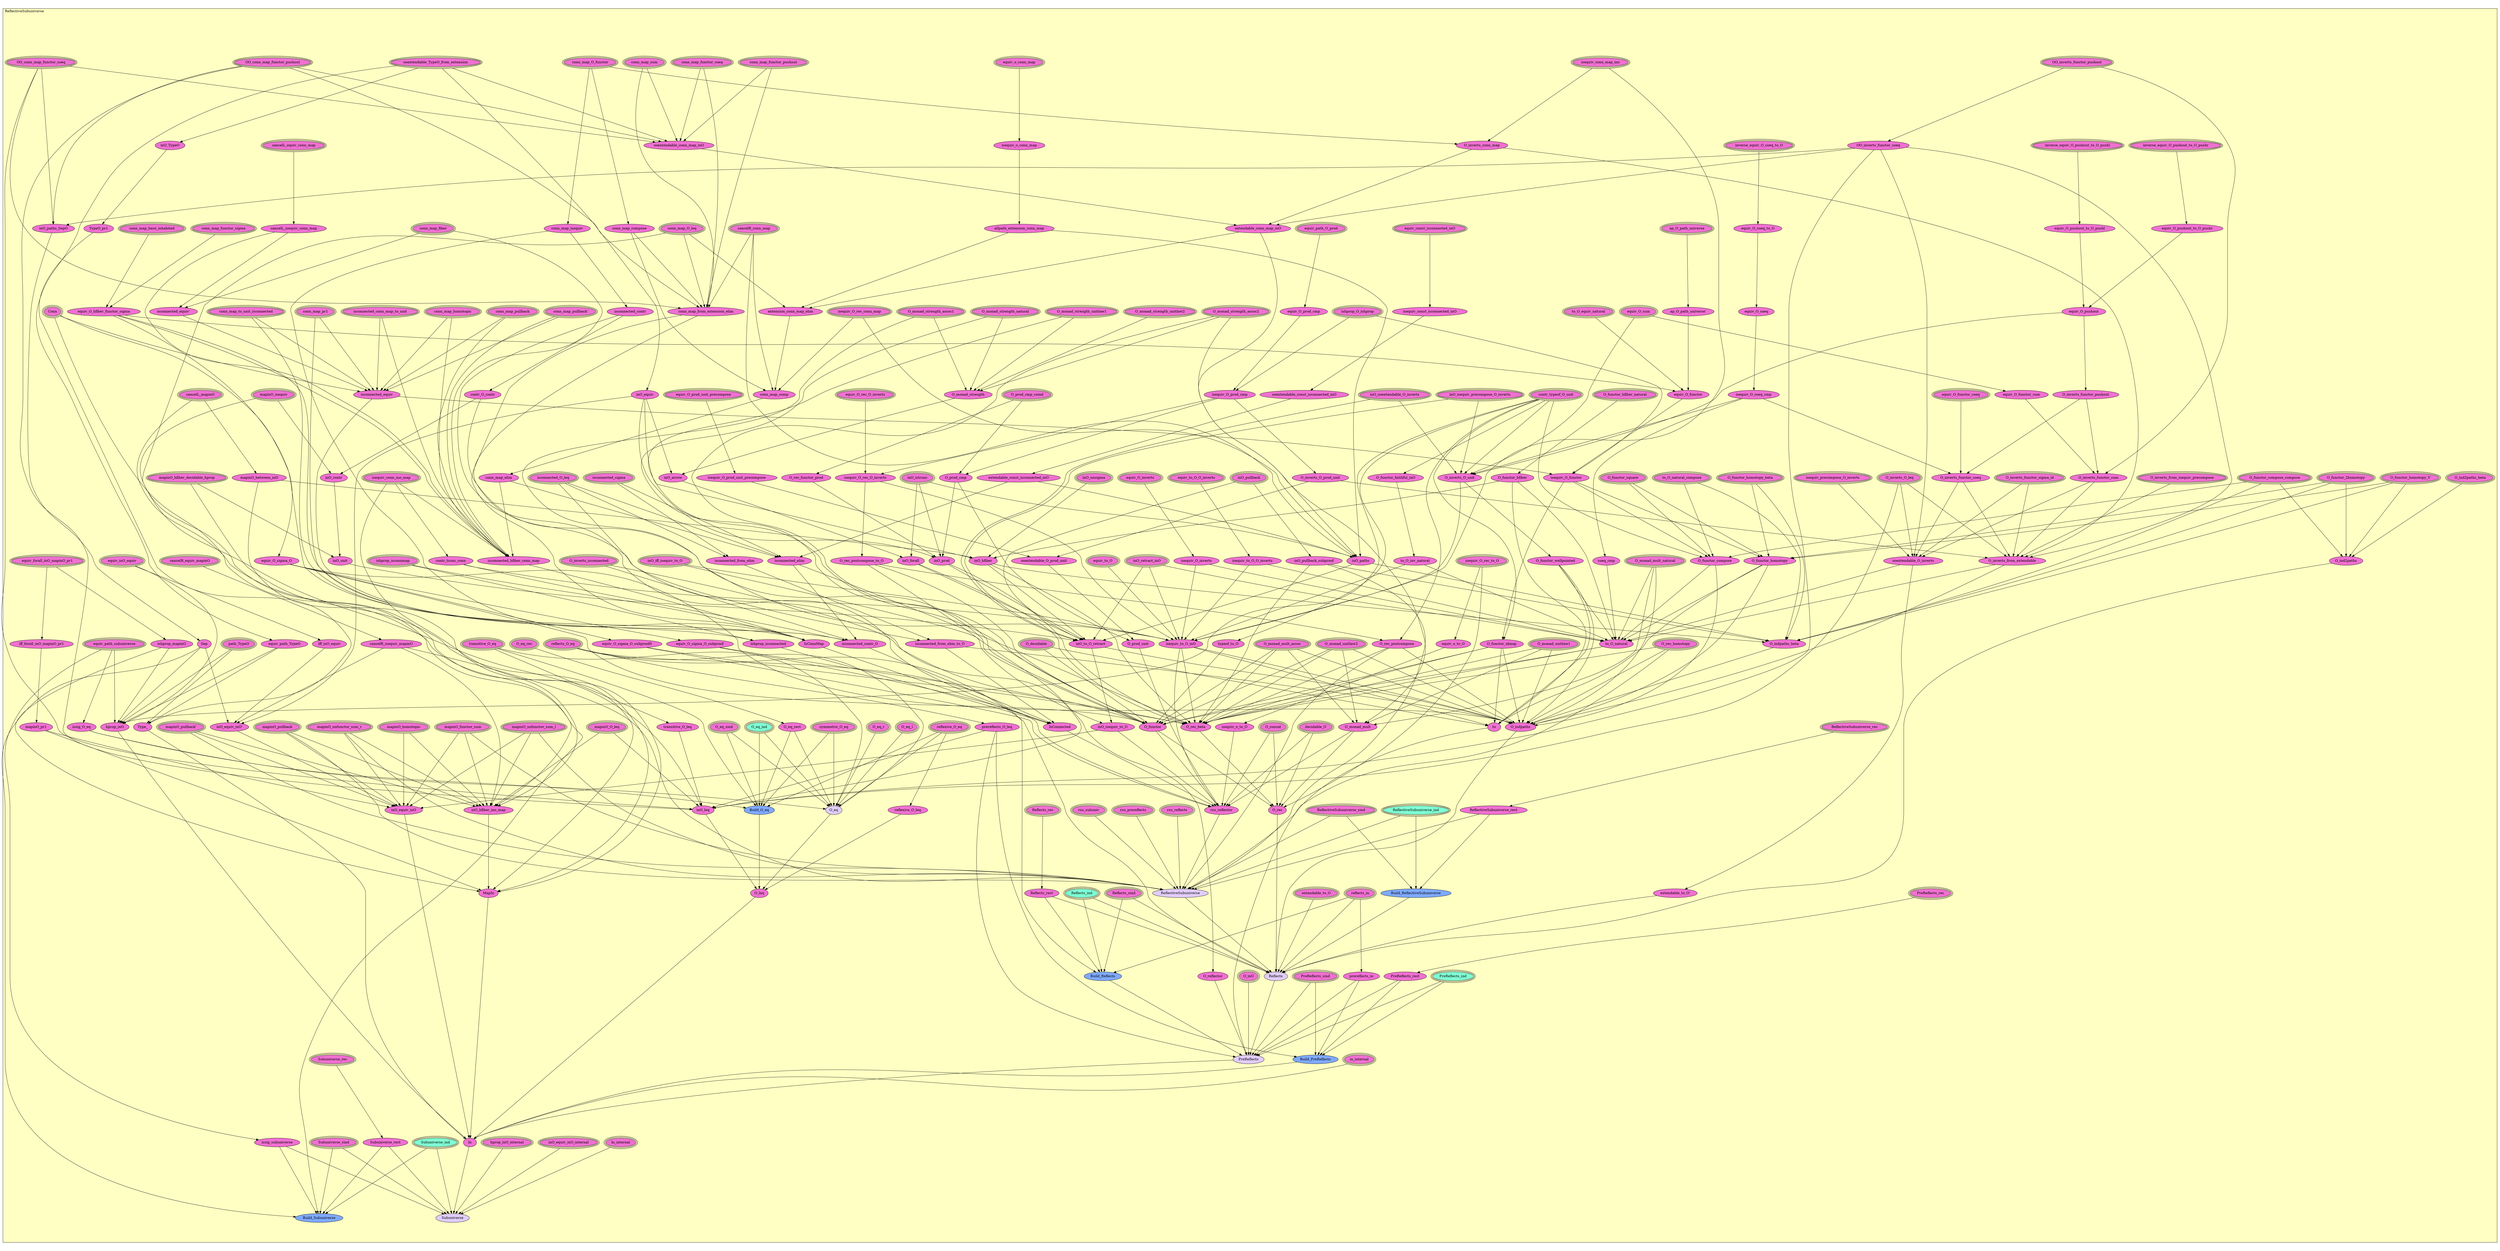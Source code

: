 digraph HoTT_Modalities_ReflectiveSubuniverse {
  graph [ratio=0.5]
  node [style=filled]
ReflectiveSubuniverse_inO_equiv_inO_internal [label="inO_equiv_inO_internal", URL=<ReflectiveSubuniverse.html#inO_equiv_inO_internal>, peripheries=3, fillcolor="#F070D1"] ;
ReflectiveSubuniverse_hprop_inO_internal [label="hprop_inO_internal", URL=<ReflectiveSubuniverse.html#hprop_inO_internal>, peripheries=3, fillcolor="#F070D1"] ;
ReflectiveSubuniverse_OO_conn_map_functor_pushout [label="OO_conn_map_functor_pushout", URL=<ReflectiveSubuniverse.html#OO_conn_map_functor_pushout>, peripheries=3, fillcolor="#F070D1"] ;
ReflectiveSubuniverse_OO_conn_map_functor_coeq [label="OO_conn_map_functor_coeq", URL=<ReflectiveSubuniverse.html#OO_conn_map_functor_coeq>, peripheries=3, fillcolor="#F070D1"] ;
ReflectiveSubuniverse_In_internal [label="In_internal", URL=<ReflectiveSubuniverse.html#In_internal>, peripheries=3, fillcolor="#F070D1"] ;
ReflectiveSubuniverse_Subuniverse_sind [label="Subuniverse_sind", URL=<ReflectiveSubuniverse.html#Subuniverse_sind>, peripheries=3, fillcolor="#F070D1"] ;
ReflectiveSubuniverse_OO_inverts_functor_pushout [label="OO_inverts_functor_pushout", URL=<ReflectiveSubuniverse.html#OO_inverts_functor_pushout>, peripheries=3, fillcolor="#F070D1"] ;
ReflectiveSubuniverse_Subuniverse_rec [label="Subuniverse_rec", URL=<ReflectiveSubuniverse.html#Subuniverse_rec>, peripheries=3, fillcolor="#F070D1"] ;
ReflectiveSubuniverse_OO_inverts_functor_coeq [label="OO_inverts_functor_coeq", URL=<ReflectiveSubuniverse.html#OO_inverts_functor_coeq>, fillcolor="#F070D1"] ;
ReflectiveSubuniverse_inO_paths_SepO [label="inO_paths_SepO", URL=<ReflectiveSubuniverse.html#inO_paths_SepO>, fillcolor="#F070D1"] ;
ReflectiveSubuniverse_Subuniverse_ind [label="Subuniverse_ind", URL=<ReflectiveSubuniverse.html#Subuniverse_ind>, peripheries=3, fillcolor="#7FFFD4"] ;
ReflectiveSubuniverse_Subuniverse_rect [label="Subuniverse_rect", URL=<ReflectiveSubuniverse.html#Subuniverse_rect>, fillcolor="#F070D1"] ;
ReflectiveSubuniverse_Sep [label="Sep", URL=<ReflectiveSubuniverse.html#Sep>, fillcolor="#F070D1"] ;
ReflectiveSubuniverse_Build_Subuniverse [label="Build_Subuniverse", URL=<ReflectiveSubuniverse.html#Build_Subuniverse>, fillcolor="#7FAAFF"] ;
ReflectiveSubuniverse_reflects_O_eq [label="reflects_O_eq", URL=<ReflectiveSubuniverse.html#reflects_O_eq>, peripheries=3, fillcolor="#F070D1"] ;
ReflectiveSubuniverse_Subuniverse [label="Subuniverse", URL=<ReflectiveSubuniverse.html#Subuniverse>, fillcolor="#E2CDFA"] ;
ReflectiveSubuniverse_prereflects_O_leq [label="prereflects_O_leq", URL=<ReflectiveSubuniverse.html#prereflects_O_leq>, fillcolor="#F070D1"] ;
ReflectiveSubuniverse_equiv_path_subuniverse [label="equiv_path_subuniverse", URL=<ReflectiveSubuniverse.html#equiv_path_subuniverse>, peripheries=3, fillcolor="#F070D1"] ;
ReflectiveSubuniverse_issig_subuniverse [label="issig_subuniverse", URL=<ReflectiveSubuniverse.html#issig_subuniverse>, fillcolor="#F070D1"] ;
ReflectiveSubuniverse_symmetric_O_eq [label="symmetric_O_eq", URL=<ReflectiveSubuniverse.html#symmetric_O_eq>, peripheries=3, fillcolor="#F070D1"] ;
ReflectiveSubuniverse_transitive_O_eq [label="transitive_O_eq", URL=<ReflectiveSubuniverse.html#transitive_O_eq>, peripheries=3, fillcolor="#F070D1"] ;
ReflectiveSubuniverse_reflexive_O_eq [label="reflexive_O_eq", URL=<ReflectiveSubuniverse.html#reflexive_O_eq>, peripheries=3, fillcolor="#F070D1"] ;
ReflectiveSubuniverse_issig_O_eq [label="issig_O_eq", URL=<ReflectiveSubuniverse.html#issig_O_eq>, fillcolor="#F070D1"] ;
ReflectiveSubuniverse_O_eq_r [label="O_eq_r", URL=<ReflectiveSubuniverse.html#O_eq_r>, peripheries=3, fillcolor="#F070D1"] ;
ReflectiveSubuniverse_O_eq_l [label="O_eq_l", URL=<ReflectiveSubuniverse.html#O_eq_l>, peripheries=3, fillcolor="#F070D1"] ;
ReflectiveSubuniverse_O_eq_sind [label="O_eq_sind", URL=<ReflectiveSubuniverse.html#O_eq_sind>, peripheries=3, fillcolor="#F070D1"] ;
ReflectiveSubuniverse_O_eq_rec [label="O_eq_rec", URL=<ReflectiveSubuniverse.html#O_eq_rec>, peripheries=3, fillcolor="#F070D1"] ;
ReflectiveSubuniverse_O_eq_ind [label="O_eq_ind", URL=<ReflectiveSubuniverse.html#O_eq_ind>, peripheries=3, fillcolor="#7FFFD4"] ;
ReflectiveSubuniverse_O_eq_rect [label="O_eq_rect", URL=<ReflectiveSubuniverse.html#O_eq_rect>, fillcolor="#F070D1"] ;
ReflectiveSubuniverse_Build_O_eq [label="Build_O_eq", URL=<ReflectiveSubuniverse.html#Build_O_eq>, fillcolor="#7FAAFF"] ;
ReflectiveSubuniverse_O_eq [label="O_eq", URL=<ReflectiveSubuniverse.html#O_eq>, fillcolor="#E2CDFA"] ;
ReflectiveSubuniverse_O_inverts_O_leq [label="O_inverts_O_leq", URL=<ReflectiveSubuniverse.html#O_inverts_O_leq>, peripheries=3, fillcolor="#F070D1"] ;
ReflectiveSubuniverse_conn_map_O_leq [label="conn_map_O_leq", URL=<ReflectiveSubuniverse.html#conn_map_O_leq>, peripheries=3, fillcolor="#F070D1"] ;
ReflectiveSubuniverse_isconnected_O_leq [label="isconnected_O_leq", URL=<ReflectiveSubuniverse.html#isconnected_O_leq>, peripheries=3, fillcolor="#F070D1"] ;
ReflectiveSubuniverse_mapinO_O_leq [label="mapinO_O_leq", URL=<ReflectiveSubuniverse.html#mapinO_O_leq>, peripheries=3, fillcolor="#F070D1"] ;
ReflectiveSubuniverse_transitive_O_leq [label="transitive_O_leq", URL=<ReflectiveSubuniverse.html#transitive_O_leq>, fillcolor="#F070D1"] ;
ReflectiveSubuniverse_reflexive_O_leq [label="reflexive_O_leq", URL=<ReflectiveSubuniverse.html#reflexive_O_leq>, fillcolor="#F070D1"] ;
ReflectiveSubuniverse_inO_leq [label="inO_leq", URL=<ReflectiveSubuniverse.html#inO_leq>, fillcolor="#F070D1"] ;
ReflectiveSubuniverse_O_leq [label="O_leq", URL=<ReflectiveSubuniverse.html#O_leq>, fillcolor="#F070D1"] ;
ReflectiveSubuniverse_conn_map_functor_pushout [label="conn_map_functor_pushout", URL=<ReflectiveSubuniverse.html#conn_map_functor_pushout>, peripheries=3, fillcolor="#F070D1"] ;
ReflectiveSubuniverse_conn_map_functor_coeq [label="conn_map_functor_coeq", URL=<ReflectiveSubuniverse.html#conn_map_functor_coeq>, peripheries=3, fillcolor="#F070D1"] ;
ReflectiveSubuniverse_conn_map_sum [label="conn_map_sum", URL=<ReflectiveSubuniverse.html#conn_map_sum>, peripheries=3, fillcolor="#F070D1"] ;
ReflectiveSubuniverse_conn_map_O_functor [label="conn_map_O_functor", URL=<ReflectiveSubuniverse.html#conn_map_O_functor>, peripheries=3, fillcolor="#F070D1"] ;
ReflectiveSubuniverse_isequiv_conn_map_ino [label="isequiv_conn_map_ino", URL=<ReflectiveSubuniverse.html#isequiv_conn_map_ino>, peripheries=3, fillcolor="#F070D1"] ;
ReflectiveSubuniverse_O_inverts_conn_map [label="O_inverts_conn_map", URL=<ReflectiveSubuniverse.html#O_inverts_conn_map>, fillcolor="#F070D1"] ;
ReflectiveSubuniverse_conn_map_fiber [label="conn_map_fiber", URL=<ReflectiveSubuniverse.html#conn_map_fiber>, peripheries=3, fillcolor="#F070D1"] ;
ReflectiveSubuniverse_conn_map_base_inhabited [label="conn_map_base_inhabited", URL=<ReflectiveSubuniverse.html#conn_map_base_inhabited>, peripheries=3, fillcolor="#F070D1"] ;
ReflectiveSubuniverse_conn_map_functor_sigma [label="conn_map_functor_sigma", URL=<ReflectiveSubuniverse.html#conn_map_functor_sigma>, peripheries=3, fillcolor="#F070D1"] ;
ReflectiveSubuniverse_equiv_O_hfiber_functor_sigma [label="equiv_O_hfiber_functor_sigma", URL=<ReflectiveSubuniverse.html#equiv_O_hfiber_functor_sigma>, fillcolor="#F070D1"] ;
ReflectiveSubuniverse_isequiv_O_rec_conn_map [label="isequiv_O_rec_conn_map", URL=<ReflectiveSubuniverse.html#isequiv_O_rec_conn_map>, peripheries=3, fillcolor="#F070D1"] ;
ReflectiveSubuniverse_conn_map_to_unit_isconnected [label="conn_map_to_unit_isconnected", URL=<ReflectiveSubuniverse.html#conn_map_to_unit_isconnected>, peripheries=3, fillcolor="#F070D1"] ;
ReflectiveSubuniverse_isconnected_conn_map_to_unit [label="isconnected_conn_map_to_unit", URL=<ReflectiveSubuniverse.html#isconnected_conn_map_to_unit>, peripheries=3, fillcolor="#F070D1"] ;
ReflectiveSubuniverse_cancelL_equiv_conn_map [label="cancelL_equiv_conn_map", URL=<ReflectiveSubuniverse.html#cancelL_equiv_conn_map>, peripheries=3, fillcolor="#F070D1"] ;
ReflectiveSubuniverse_cancelL_isequiv_conn_map [label="cancelL_isequiv_conn_map", URL=<ReflectiveSubuniverse.html#cancelL_isequiv_conn_map>, fillcolor="#F070D1"] ;
ReflectiveSubuniverse_cancelR_conn_map [label="cancelR_conn_map", URL=<ReflectiveSubuniverse.html#cancelR_conn_map>, peripheries=3, fillcolor="#F070D1"] ;
ReflectiveSubuniverse_conn_map_compose [label="conn_map_compose", URL=<ReflectiveSubuniverse.html#conn_map_compose>, fillcolor="#F070D1"] ;
ReflectiveSubuniverse_conn_map_from_extension_elim [label="conn_map_from_extension_elim", URL=<ReflectiveSubuniverse.html#conn_map_from_extension_elim>, fillcolor="#F070D1"] ;
ReflectiveSubuniverse_ooextendable_TypeO_from_extension [label="ooextendable_TypeO_from_extension", URL=<ReflectiveSubuniverse.html#ooextendable_TypeO_from_extension>, peripheries=3, fillcolor="#F070D1"] ;
ReflectiveSubuniverse_equiv_o_conn_map [label="equiv_o_conn_map", URL=<ReflectiveSubuniverse.html#equiv_o_conn_map>, peripheries=3, fillcolor="#F070D1"] ;
ReflectiveSubuniverse_isequiv_o_conn_map [label="isequiv_o_conn_map", URL=<ReflectiveSubuniverse.html#isequiv_o_conn_map>, fillcolor="#F070D1"] ;
ReflectiveSubuniverse_allpath_extension_conn_map [label="allpath_extension_conn_map", URL=<ReflectiveSubuniverse.html#allpath_extension_conn_map>, fillcolor="#F070D1"] ;
ReflectiveSubuniverse_ooextendable_conn_map_inO [label="ooextendable_conn_map_inO", URL=<ReflectiveSubuniverse.html#ooextendable_conn_map_inO>, fillcolor="#F070D1"] ;
ReflectiveSubuniverse_extendable_conn_map_inO [label="extendable_conn_map_inO", URL=<ReflectiveSubuniverse.html#extendable_conn_map_inO>, fillcolor="#F070D1"] ;
ReflectiveSubuniverse_extension_conn_map_elim [label="extension_conn_map_elim", URL=<ReflectiveSubuniverse.html#extension_conn_map_elim>, fillcolor="#F070D1"] ;
ReflectiveSubuniverse_isequiv_conn_ino_map [label="isequiv_conn_ino_map", URL=<ReflectiveSubuniverse.html#isequiv_conn_ino_map>, peripheries=3, fillcolor="#F070D1"] ;
ReflectiveSubuniverse_conn_map_comp [label="conn_map_comp", URL=<ReflectiveSubuniverse.html#conn_map_comp>, fillcolor="#F070D1"] ;
ReflectiveSubuniverse_conn_map_elim [label="conn_map_elim", URL=<ReflectiveSubuniverse.html#conn_map_elim>, fillcolor="#F070D1"] ;
ReflectiveSubuniverse_ishprop_isconnmap [label="ishprop_isconnmap", URL=<ReflectiveSubuniverse.html#ishprop_isconnmap>, peripheries=3, fillcolor="#F070D1"] ;
ReflectiveSubuniverse_conn_map_pr1 [label="conn_map_pr1", URL=<ReflectiveSubuniverse.html#conn_map_pr1>, peripheries=3, fillcolor="#F070D1"] ;
ReflectiveSubuniverse_conn_map_pullback_ [label="conn_map_pullback'", URL=<ReflectiveSubuniverse.html#conn_map_pullback'>, peripheries=3, fillcolor="#F070D1"] ;
ReflectiveSubuniverse_conn_map_pullback [label="conn_map_pullback", URL=<ReflectiveSubuniverse.html#conn_map_pullback>, peripheries=3, fillcolor="#F070D1"] ;
ReflectiveSubuniverse_conn_map_homotopic [label="conn_map_homotopic", URL=<ReflectiveSubuniverse.html#conn_map_homotopic>, peripheries=3, fillcolor="#F070D1"] ;
ReflectiveSubuniverse_conn_map_isequiv [label="conn_map_isequiv", URL=<ReflectiveSubuniverse.html#conn_map_isequiv>, fillcolor="#F070D1"] ;
ReflectiveSubuniverse_isconnected_hfiber_conn_map [label="isconnected_hfiber_conn_map", URL=<ReflectiveSubuniverse.html#isconnected_hfiber_conn_map>, fillcolor="#F070D1"] ;
ReflectiveSubuniverse_IsConnMap [label="IsConnMap", URL=<ReflectiveSubuniverse.html#IsConnMap>, fillcolor="#F070D1"] ;
ReflectiveSubuniverse_mapinO_unfunctor_sum_r [label="mapinO_unfunctor_sum_r", URL=<ReflectiveSubuniverse.html#mapinO_unfunctor_sum_r>, peripheries=3, fillcolor="#F070D1"] ;
ReflectiveSubuniverse_mapinO_unfunctor_sum_l [label="mapinO_unfunctor_sum_l", URL=<ReflectiveSubuniverse.html#mapinO_unfunctor_sum_l>, peripheries=3, fillcolor="#F070D1"] ;
ReflectiveSubuniverse_mapinO_functor_sum [label="mapinO_functor_sum", URL=<ReflectiveSubuniverse.html#mapinO_functor_sum>, peripheries=3, fillcolor="#F070D1"] ;
ReflectiveSubuniverse_mapinO_pullback_ [label="mapinO_pullback'", URL=<ReflectiveSubuniverse.html#mapinO_pullback'>, peripheries=3, fillcolor="#F070D1"] ;
ReflectiveSubuniverse_mapinO_pullback [label="mapinO_pullback", URL=<ReflectiveSubuniverse.html#mapinO_pullback>, peripheries=3, fillcolor="#F070D1"] ;
ReflectiveSubuniverse_cancelR_equiv_mapinO [label="cancelR_equiv_mapinO", URL=<ReflectiveSubuniverse.html#cancelR_equiv_mapinO>, peripheries=3, fillcolor="#F070D1"] ;
ReflectiveSubuniverse_cancelR_isequiv_mapinO [label="cancelR_isequiv_mapinO", URL=<ReflectiveSubuniverse.html#cancelR_isequiv_mapinO>, fillcolor="#F070D1"] ;
ReflectiveSubuniverse_cancelL_mapinO [label="cancelL_mapinO", URL=<ReflectiveSubuniverse.html#cancelL_mapinO>, peripheries=3, fillcolor="#F070D1"] ;
ReflectiveSubuniverse_mapinO_between_inO [label="mapinO_between_inO", URL=<ReflectiveSubuniverse.html#mapinO_between_inO>, fillcolor="#F070D1"] ;
ReflectiveSubuniverse_mapinO_hfiber_decidable_hprop [label="mapinO_hfiber_decidable_hprop", URL=<ReflectiveSubuniverse.html#mapinO_hfiber_decidable_hprop>, peripheries=3, fillcolor="#F070D1"] ;
ReflectiveSubuniverse_mapinO_isequiv [label="mapinO_isequiv", URL=<ReflectiveSubuniverse.html#mapinO_isequiv>, peripheries=3, fillcolor="#F070D1"] ;
ReflectiveSubuniverse_equiv_const_isconnected_inO [label="equiv_const_isconnected_inO", URL=<ReflectiveSubuniverse.html#equiv_const_isconnected_inO>, peripheries=3, fillcolor="#F070D1"] ;
ReflectiveSubuniverse_isequiv_const_isconnected_inO [label="isequiv_const_isconnected_inO", URL=<ReflectiveSubuniverse.html#isequiv_const_isconnected_inO>, fillcolor="#F070D1"] ;
ReflectiveSubuniverse_ooextendable_const_isconnected_inO [label="ooextendable_const_isconnected_inO", URL=<ReflectiveSubuniverse.html#ooextendable_const_isconnected_inO>, fillcolor="#F070D1"] ;
ReflectiveSubuniverse_extendable_const_isconnected_inO [label="extendable_const_isconnected_inO", URL=<ReflectiveSubuniverse.html#extendable_const_isconnected_inO>, fillcolor="#F070D1"] ;
ReflectiveSubuniverse_O_inverts_isconnected [label="O_inverts_isconnected", URL=<ReflectiveSubuniverse.html#O_inverts_isconnected>, peripheries=3, fillcolor="#F070D1"] ;
ReflectiveSubuniverse_contr_trunc_conn [label="contr_trunc_conn", URL=<ReflectiveSubuniverse.html#contr_trunc_conn>, fillcolor="#F070D1"] ;
ReflectiveSubuniverse_isconnected_contr [label="isconnected_contr", URL=<ReflectiveSubuniverse.html#isconnected_contr>, fillcolor="#F070D1"] ;
ReflectiveSubuniverse_isconnected_sigma [label="isconnected_sigma", URL=<ReflectiveSubuniverse.html#isconnected_sigma>, peripheries=3, fillcolor="#F070D1"] ;
ReflectiveSubuniverse_isconnected_from_elim [label="isconnected_from_elim", URL=<ReflectiveSubuniverse.html#isconnected_from_elim>, fillcolor="#F070D1"] ;
ReflectiveSubuniverse_isconnected_from_elim_to_O [label="isconnected_from_elim_to_O", URL=<ReflectiveSubuniverse.html#isconnected_from_elim_to_O>, fillcolor="#F070D1"] ;
ReflectiveSubuniverse_isconnected_elim [label="isconnected_elim", URL=<ReflectiveSubuniverse.html#isconnected_elim>, fillcolor="#F070D1"] ;
ReflectiveSubuniverse_Conn [label="Conn", URL=<ReflectiveSubuniverse.html#Conn>, peripheries=3, fillcolor="#F070D1"] ;
ReflectiveSubuniverse_isconnected_equiv_ [label="isconnected_equiv'", URL=<ReflectiveSubuniverse.html#isconnected_equiv'>, fillcolor="#F070D1"] ;
ReflectiveSubuniverse_isconnected_equiv [label="isconnected_equiv", URL=<ReflectiveSubuniverse.html#isconnected_equiv>, fillcolor="#F070D1"] ;
ReflectiveSubuniverse_ishprop_isconnected [label="ishprop_isconnected", URL=<ReflectiveSubuniverse.html#ishprop_isconnected>, fillcolor="#F070D1"] ;
ReflectiveSubuniverse_isconnected_contr_O [label="isconnected_contr_O", URL=<ReflectiveSubuniverse.html#isconnected_contr_O>, fillcolor="#F070D1"] ;
ReflectiveSubuniverse_IsConnected [label="IsConnected", URL=<ReflectiveSubuniverse.html#IsConnected>, fillcolor="#F070D1"] ;
ReflectiveSubuniverse_O_monad_strength_assoc2 [label="O_monad_strength_assoc2", URL=<ReflectiveSubuniverse.html#O_monad_strength_assoc2>, peripheries=3, fillcolor="#F070D1"] ;
ReflectiveSubuniverse_O_monad_strength_assoc1 [label="O_monad_strength_assoc1", URL=<ReflectiveSubuniverse.html#O_monad_strength_assoc1>, peripheries=3, fillcolor="#F070D1"] ;
ReflectiveSubuniverse_O_monad_strength_unitlaw2 [label="O_monad_strength_unitlaw2", URL=<ReflectiveSubuniverse.html#O_monad_strength_unitlaw2>, peripheries=3, fillcolor="#F070D1"] ;
ReflectiveSubuniverse_O_monad_strength_unitlaw1 [label="O_monad_strength_unitlaw1", URL=<ReflectiveSubuniverse.html#O_monad_strength_unitlaw1>, peripheries=3, fillcolor="#F070D1"] ;
ReflectiveSubuniverse_O_monad_strength_natural [label="O_monad_strength_natural", URL=<ReflectiveSubuniverse.html#O_monad_strength_natural>, peripheries=3, fillcolor="#F070D1"] ;
ReflectiveSubuniverse_O_monad_strength [label="O_monad_strength", URL=<ReflectiveSubuniverse.html#O_monad_strength>, fillcolor="#F070D1"] ;
ReflectiveSubuniverse_O_monad_mult_assoc [label="O_monad_mult_assoc", URL=<ReflectiveSubuniverse.html#O_monad_mult_assoc>, peripheries=3, fillcolor="#F070D1"] ;
ReflectiveSubuniverse_O_monad_unitlaw2 [label="O_monad_unitlaw2", URL=<ReflectiveSubuniverse.html#O_monad_unitlaw2>, peripheries=3, fillcolor="#F070D1"] ;
ReflectiveSubuniverse_O_monad_unitlaw1 [label="O_monad_unitlaw1", URL=<ReflectiveSubuniverse.html#O_monad_unitlaw1>, peripheries=3, fillcolor="#F070D1"] ;
ReflectiveSubuniverse_O_monad_mult_natural [label="O_monad_mult_natural", URL=<ReflectiveSubuniverse.html#O_monad_mult_natural>, peripheries=3, fillcolor="#F070D1"] ;
ReflectiveSubuniverse_O_monad_mult [label="O_monad_mult", URL=<ReflectiveSubuniverse.html#O_monad_mult>, fillcolor="#F070D1"] ;
ReflectiveSubuniverse_O_decidable [label="O_decidable", URL=<ReflectiveSubuniverse.html#O_decidable>, peripheries=3, fillcolor="#F070D1"] ;
ReflectiveSubuniverse_decidable_O [label="decidable_O", URL=<ReflectiveSubuniverse.html#decidable_O>, peripheries=3, fillcolor="#F070D1"] ;
ReflectiveSubuniverse_inverse_equiv_O_pushout_to_O_pushr [label="inverse_equiv_O_pushout_to_O_pushr", URL=<ReflectiveSubuniverse.html#inverse_equiv_O_pushout_to_O_pushr>, peripheries=3, fillcolor="#F070D1"] ;
ReflectiveSubuniverse_inverse_equiv_O_pushout_to_O_pushl [label="inverse_equiv_O_pushout_to_O_pushl", URL=<ReflectiveSubuniverse.html#inverse_equiv_O_pushout_to_O_pushl>, peripheries=3, fillcolor="#F070D1"] ;
ReflectiveSubuniverse_equiv_O_pushout_to_O_pushr [label="equiv_O_pushout_to_O_pushr", URL=<ReflectiveSubuniverse.html#equiv_O_pushout_to_O_pushr>, fillcolor="#F070D1"] ;
ReflectiveSubuniverse_equiv_O_pushout_to_O_pushl [label="equiv_O_pushout_to_O_pushl", URL=<ReflectiveSubuniverse.html#equiv_O_pushout_to_O_pushl>, fillcolor="#F070D1"] ;
ReflectiveSubuniverse_equiv_O_pushout [label="equiv_O_pushout", URL=<ReflectiveSubuniverse.html#equiv_O_pushout>, fillcolor="#F070D1"] ;
ReflectiveSubuniverse_O_inverts_functor_pushout [label="O_inverts_functor_pushout", URL=<ReflectiveSubuniverse.html#O_inverts_functor_pushout>, fillcolor="#F070D1"] ;
ReflectiveSubuniverse_inverse_equiv_O_coeq_to_O [label="inverse_equiv_O_coeq_to_O", URL=<ReflectiveSubuniverse.html#inverse_equiv_O_coeq_to_O>, peripheries=3, fillcolor="#F070D1"] ;
ReflectiveSubuniverse_equiv_O_coeq_to_O [label="equiv_O_coeq_to_O", URL=<ReflectiveSubuniverse.html#equiv_O_coeq_to_O>, fillcolor="#F070D1"] ;
ReflectiveSubuniverse_equiv_O_coeq [label="equiv_O_coeq", URL=<ReflectiveSubuniverse.html#equiv_O_coeq>, fillcolor="#F070D1"] ;
ReflectiveSubuniverse_isequiv_O_coeq_cmp [label="isequiv_O_coeq_cmp", URL=<ReflectiveSubuniverse.html#isequiv_O_coeq_cmp>, fillcolor="#F070D1"] ;
ReflectiveSubuniverse_coeq_cmp [label="coeq_cmp", URL=<ReflectiveSubuniverse.html#coeq_cmp>, fillcolor="#F070D1"] ;
ReflectiveSubuniverse_equiv_O_functor_coeq [label="equiv_O_functor_coeq", URL=<ReflectiveSubuniverse.html#equiv_O_functor_coeq>, peripheries=3, fillcolor="#F070D1"] ;
ReflectiveSubuniverse_O_inverts_functor_coeq [label="O_inverts_functor_coeq", URL=<ReflectiveSubuniverse.html#O_inverts_functor_coeq>, fillcolor="#F070D1"] ;
ReflectiveSubuniverse_equiv_O_sum [label="equiv_O_sum", URL=<ReflectiveSubuniverse.html#equiv_O_sum>, peripheries=3, fillcolor="#F070D1"] ;
ReflectiveSubuniverse_equiv_O_functor_sum [label="equiv_O_functor_sum", URL=<ReflectiveSubuniverse.html#equiv_O_functor_sum>, fillcolor="#F070D1"] ;
ReflectiveSubuniverse_O_inverts_functor_sum [label="O_inverts_functor_sum", URL=<ReflectiveSubuniverse.html#O_inverts_functor_sum>, fillcolor="#F070D1"] ;
ReflectiveSubuniverse_inO_istrunc [label="inO_istrunc", URL=<ReflectiveSubuniverse.html#inO_istrunc>, peripheries=3, fillcolor="#F070D1"] ;
ReflectiveSubuniverse_ishprop_O_ishprop [label="ishprop_O_ishprop", URL=<ReflectiveSubuniverse.html#ishprop_O_ishprop>, peripheries=3, fillcolor="#F070D1"] ;
ReflectiveSubuniverse_O_concat [label="O_concat", URL=<ReflectiveSubuniverse.html#O_concat>, peripheries=3, fillcolor="#F070D1"] ;
ReflectiveSubuniverse_inO_paths [label="inO_paths", URL=<ReflectiveSubuniverse.html#inO_paths>, fillcolor="#F070D1"] ;
ReflectiveSubuniverse_inO_equiv [label="inO_equiv", URL=<ReflectiveSubuniverse.html#inO_equiv>, fillcolor="#F070D1"] ;
ReflectiveSubuniverse_equiv_O_sigma_O [label="equiv_O_sigma_O", URL=<ReflectiveSubuniverse.html#equiv_O_sigma_O>, fillcolor="#F070D1"] ;
ReflectiveSubuniverse_equiv_O_sigma_O_subproof0 [label="equiv_O_sigma_O_subproof0", URL=<ReflectiveSubuniverse.html#equiv_O_sigma_O_subproof0>, fillcolor="#F070D1"] ;
ReflectiveSubuniverse_equiv_O_sigma_O_subproof [label="equiv_O_sigma_O_subproof", URL=<ReflectiveSubuniverse.html#equiv_O_sigma_O_subproof>, fillcolor="#F070D1"] ;
ReflectiveSubuniverse_O_inverts_functor_sigma_id [label="O_inverts_functor_sigma_id", URL=<ReflectiveSubuniverse.html#O_inverts_functor_sigma_id>, peripheries=3, fillcolor="#F070D1"] ;
ReflectiveSubuniverse_O_functor_hfiber_natural [label="O_functor_hfiber_natural", URL=<ReflectiveSubuniverse.html#O_functor_hfiber_natural>, peripheries=3, fillcolor="#F070D1"] ;
ReflectiveSubuniverse_O_functor_hfiber [label="O_functor_hfiber", URL=<ReflectiveSubuniverse.html#O_functor_hfiber>, fillcolor="#F070D1"] ;
ReflectiveSubuniverse_inO_unsigma [label="inO_unsigma", URL=<ReflectiveSubuniverse.html#inO_unsigma>, peripheries=3, fillcolor="#F070D1"] ;
ReflectiveSubuniverse_inO_hfiber [label="inO_hfiber", URL=<ReflectiveSubuniverse.html#inO_hfiber>, fillcolor="#F070D1"] ;
ReflectiveSubuniverse_inO_pullback [label="inO_pullback", URL=<ReflectiveSubuniverse.html#inO_pullback>, peripheries=3, fillcolor="#F070D1"] ;
ReflectiveSubuniverse_inO_pullback_subproof [label="inO_pullback_subproof", URL=<ReflectiveSubuniverse.html#inO_pullback_subproof>, fillcolor="#F070D1"] ;
ReflectiveSubuniverse_O_prod_cmp_coind [label="O_prod_cmp_coind", URL=<ReflectiveSubuniverse.html#O_prod_cmp_coind>, peripheries=3, fillcolor="#F070D1"] ;
ReflectiveSubuniverse_equiv_path_O_prod [label="equiv_path_O_prod", URL=<ReflectiveSubuniverse.html#equiv_path_O_prod>, peripheries=3, fillcolor="#F070D1"] ;
ReflectiveSubuniverse_equiv_O_prod_cmp [label="equiv_O_prod_cmp", URL=<ReflectiveSubuniverse.html#equiv_O_prod_cmp>, fillcolor="#F070D1"] ;
ReflectiveSubuniverse_isequiv_O_prod_cmp [label="isequiv_O_prod_cmp", URL=<ReflectiveSubuniverse.html#isequiv_O_prod_cmp>, fillcolor="#F070D1"] ;
ReflectiveSubuniverse_O_prod_cmp [label="O_prod_cmp", URL=<ReflectiveSubuniverse.html#O_prod_cmp>, fillcolor="#F070D1"] ;
ReflectiveSubuniverse_O_inverts_O_prod_unit [label="O_inverts_O_prod_unit", URL=<ReflectiveSubuniverse.html#O_inverts_O_prod_unit>, fillcolor="#F070D1"] ;
ReflectiveSubuniverse_equiv_O_prod_unit_precompose [label="equiv_O_prod_unit_precompose", URL=<ReflectiveSubuniverse.html#equiv_O_prod_unit_precompose>, peripheries=3, fillcolor="#F070D1"] ;
ReflectiveSubuniverse_isequiv_O_prod_unit_precompose [label="isequiv_O_prod_unit_precompose", URL=<ReflectiveSubuniverse.html#isequiv_O_prod_unit_precompose>, fillcolor="#F070D1"] ;
ReflectiveSubuniverse_ooextendable_O_prod_unit [label="ooextendable_O_prod_unit", URL=<ReflectiveSubuniverse.html#ooextendable_O_prod_unit>, fillcolor="#F070D1"] ;
ReflectiveSubuniverse_O_prod_unit [label="O_prod_unit", URL=<ReflectiveSubuniverse.html#O_prod_unit>, fillcolor="#F070D1"] ;
ReflectiveSubuniverse_O_rec_functor_prod [label="O_rec_functor_prod", URL=<ReflectiveSubuniverse.html#O_rec_functor_prod>, fillcolor="#F070D1"] ;
ReflectiveSubuniverse_inO_prod [label="inO_prod", URL=<ReflectiveSubuniverse.html#inO_prod>, fillcolor="#F070D1"] ;
ReflectiveSubuniverse_inO_arrow [label="inO_arrow", URL=<ReflectiveSubuniverse.html#inO_arrow>, fillcolor="#F070D1"] ;
ReflectiveSubuniverse_inO_forall [label="inO_forall", URL=<ReflectiveSubuniverse.html#inO_forall>, fillcolor="#F070D1"] ;
ReflectiveSubuniverse_contr_O_contr [label="contr_O_contr", URL=<ReflectiveSubuniverse.html#contr_O_contr>, fillcolor="#F070D1"] ;
ReflectiveSubuniverse_inO_contr [label="inO_contr", URL=<ReflectiveSubuniverse.html#inO_contr>, fillcolor="#F070D1"] ;
ReflectiveSubuniverse_inO_unit [label="inO_unit", URL=<ReflectiveSubuniverse.html#inO_unit>, fillcolor="#F070D1"] ;
ReflectiveSubuniverse_contr_typeof_O_unit [label="contr_typeof_O_unit", URL=<ReflectiveSubuniverse.html#contr_typeof_O_unit>, peripheries=3, fillcolor="#F070D1"] ;
ReflectiveSubuniverse_typeof_to_O [label="typeof_to_O", URL=<ReflectiveSubuniverse.html#typeof_to_O>, fillcolor="#F070D1"] ;
ReflectiveSubuniverse_O_functor_faithful_inO [label="O_functor_faithful_inO", URL=<ReflectiveSubuniverse.html#O_functor_faithful_inO>, fillcolor="#F070D1"] ;
ReflectiveSubuniverse_to_O_inv_natural [label="to_O_inv_natural", URL=<ReflectiveSubuniverse.html#to_O_inv_natural>, fillcolor="#F070D1"] ;
ReflectiveSubuniverse_inO_isequiv_precompose_O_inverts [label="inO_isequiv_precompose_O_inverts", URL=<ReflectiveSubuniverse.html#inO_isequiv_precompose_O_inverts>, peripheries=3, fillcolor="#F070D1"] ;
ReflectiveSubuniverse_inO_ooextendable_O_inverts [label="inO_ooextendable_O_inverts", URL=<ReflectiveSubuniverse.html#inO_ooextendable_O_inverts>, peripheries=3, fillcolor="#F070D1"] ;
ReflectiveSubuniverse_O_inverts_from_isequiv_precompose [label="O_inverts_from_isequiv_precompose", URL=<ReflectiveSubuniverse.html#O_inverts_from_isequiv_precompose>, peripheries=3, fillcolor="#F070D1"] ;
ReflectiveSubuniverse_O_inverts_from_extendable [label="O_inverts_from_extendable", URL=<ReflectiveSubuniverse.html#O_inverts_from_extendable>, fillcolor="#F070D1"] ;
ReflectiveSubuniverse_isequiv_precompose_O_inverts [label="isequiv_precompose_O_inverts", URL=<ReflectiveSubuniverse.html#isequiv_precompose_O_inverts>, peripheries=3, fillcolor="#F070D1"] ;
ReflectiveSubuniverse_ooextendable_O_inverts [label="ooextendable_O_inverts", URL=<ReflectiveSubuniverse.html#ooextendable_O_inverts>, fillcolor="#F070D1"] ;
ReflectiveSubuniverse_equiv_to_O_O_inverts [label="equiv_to_O_O_inverts", URL=<ReflectiveSubuniverse.html#equiv_to_O_O_inverts>, peripheries=3, fillcolor="#F070D1"] ;
ReflectiveSubuniverse_isequiv_to_O_O_inverts [label="isequiv_to_O_O_inverts", URL=<ReflectiveSubuniverse.html#isequiv_to_O_O_inverts>, fillcolor="#F070D1"] ;
ReflectiveSubuniverse_equiv_O_rec_O_inverts [label="equiv_O_rec_O_inverts", URL=<ReflectiveSubuniverse.html#equiv_O_rec_O_inverts>, peripheries=3, fillcolor="#F070D1"] ;
ReflectiveSubuniverse_isequiv_O_rec_O_inverts [label="isequiv_O_rec_O_inverts", URL=<ReflectiveSubuniverse.html#isequiv_O_rec_O_inverts>, fillcolor="#F070D1"] ;
ReflectiveSubuniverse_equiv_O_inverts [label="equiv_O_inverts", URL=<ReflectiveSubuniverse.html#equiv_O_inverts>, peripheries=3, fillcolor="#F070D1"] ;
ReflectiveSubuniverse_isequiv_O_inverts [label="isequiv_O_inverts", URL=<ReflectiveSubuniverse.html#isequiv_O_inverts>, fillcolor="#F070D1"] ;
ReflectiveSubuniverse_O_inverts_O_unit [label="O_inverts_O_unit", URL=<ReflectiveSubuniverse.html#O_inverts_O_unit>, fillcolor="#F070D1"] ;
ReflectiveSubuniverse_inO_retract_inO [label="inO_retract_inO", URL=<ReflectiveSubuniverse.html#inO_retract_inO>, peripheries=3, fillcolor="#F070D1"] ;
ReflectiveSubuniverse_inO_to_O_retract [label="inO_to_O_retract", URL=<ReflectiveSubuniverse.html#inO_to_O_retract>, fillcolor="#F070D1"] ;
ReflectiveSubuniverse_inO_iff_isequiv_to_O [label="inO_iff_isequiv_to_O", URL=<ReflectiveSubuniverse.html#inO_iff_isequiv_to_O>, peripheries=3, fillcolor="#F070D1"] ;
ReflectiveSubuniverse_inO_isequiv_to_O [label="inO_isequiv_to_O", URL=<ReflectiveSubuniverse.html#inO_isequiv_to_O>, fillcolor="#F070D1"] ;
ReflectiveSubuniverse_O_rec_postcompose_to_O [label="O_rec_postcompose_to_O", URL=<ReflectiveSubuniverse.html#O_rec_postcompose_to_O>, fillcolor="#F070D1"] ;
ReflectiveSubuniverse_O_rec_postcompose [label="O_rec_postcompose", URL=<ReflectiveSubuniverse.html#O_rec_postcompose>, fillcolor="#F070D1"] ;
ReflectiveSubuniverse_ap_O_path_universe [label="ap_O_path_universe", URL=<ReflectiveSubuniverse.html#ap_O_path_universe>, peripheries=3, fillcolor="#F070D1"] ;
ReflectiveSubuniverse_ap_O_path_universe_ [label="ap_O_path_universe'", URL=<ReflectiveSubuniverse.html#ap_O_path_universe'>, fillcolor="#F070D1"] ;
ReflectiveSubuniverse_to_O_equiv_natural [label="to_O_equiv_natural", URL=<ReflectiveSubuniverse.html#to_O_equiv_natural>, peripheries=3, fillcolor="#F070D1"] ;
ReflectiveSubuniverse_equiv_O_functor [label="equiv_O_functor", URL=<ReflectiveSubuniverse.html#equiv_O_functor>, fillcolor="#F070D1"] ;
ReflectiveSubuniverse_isequiv_O_functor [label="isequiv_O_functor", URL=<ReflectiveSubuniverse.html#isequiv_O_functor>, fillcolor="#F070D1"] ;
ReflectiveSubuniverse_O_functor_compose_compose [label="O_functor_compose_compose", URL=<ReflectiveSubuniverse.html#O_functor_compose_compose>, peripheries=3, fillcolor="#F070D1"] ;
ReflectiveSubuniverse_to_O_natural_compose [label="to_O_natural_compose", URL=<ReflectiveSubuniverse.html#to_O_natural_compose>, peripheries=3, fillcolor="#F070D1"] ;
ReflectiveSubuniverse_O_functor_wellpointed [label="O_functor_wellpointed", URL=<ReflectiveSubuniverse.html#O_functor_wellpointed>, fillcolor="#F070D1"] ;
ReflectiveSubuniverse_O_functor_homotopy_beta [label="O_functor_homotopy_beta", URL=<ReflectiveSubuniverse.html#O_functor_homotopy_beta>, peripheries=3, fillcolor="#F070D1"] ;
ReflectiveSubuniverse_O_functor_2homotopy [label="O_functor_2homotopy", URL=<ReflectiveSubuniverse.html#O_functor_2homotopy>, peripheries=3, fillcolor="#F070D1"] ;
ReflectiveSubuniverse_O_functor_idmap [label="O_functor_idmap", URL=<ReflectiveSubuniverse.html#O_functor_idmap>, fillcolor="#F070D1"] ;
ReflectiveSubuniverse_O_functor_square [label="O_functor_square", URL=<ReflectiveSubuniverse.html#O_functor_square>, peripheries=3, fillcolor="#F070D1"] ;
ReflectiveSubuniverse_O_functor_homotopy_V [label="O_functor_homotopy_V", URL=<ReflectiveSubuniverse.html#O_functor_homotopy_V>, peripheries=3, fillcolor="#F070D1"] ;
ReflectiveSubuniverse_O_functor_homotopy [label="O_functor_homotopy", URL=<ReflectiveSubuniverse.html#O_functor_homotopy>, fillcolor="#F070D1"] ;
ReflectiveSubuniverse_O_functor_compose [label="O_functor_compose", URL=<ReflectiveSubuniverse.html#O_functor_compose>, fillcolor="#F070D1"] ;
ReflectiveSubuniverse_to_O_natural [label="to_O_natural", URL=<ReflectiveSubuniverse.html#to_O_natural>, fillcolor="#F070D1"] ;
ReflectiveSubuniverse_O_functor [label="O_functor", URL=<ReflectiveSubuniverse.html#O_functor>, fillcolor="#F070D1"] ;
ReflectiveSubuniverse_equiv_to_O [label="equiv_to_O", URL=<ReflectiveSubuniverse.html#equiv_to_O>, peripheries=3, fillcolor="#F070D1"] ;
ReflectiveSubuniverse_isequiv_to_O_inO [label="isequiv_to_O_inO", URL=<ReflectiveSubuniverse.html#isequiv_to_O_inO>, fillcolor="#F070D1"] ;
ReflectiveSubuniverse_O_rec_homotopy [label="O_rec_homotopy", URL=<ReflectiveSubuniverse.html#O_rec_homotopy>, peripheries=3, fillcolor="#F070D1"] ;
ReflectiveSubuniverse_isequiv_O_rec_to_O [label="isequiv_O_rec_to_O", URL=<ReflectiveSubuniverse.html#isequiv_O_rec_to_O>, peripheries=3, fillcolor="#F070D1"] ;
ReflectiveSubuniverse_equiv_o_to_O [label="equiv_o_to_O", URL=<ReflectiveSubuniverse.html#equiv_o_to_O>, fillcolor="#F070D1"] ;
ReflectiveSubuniverse_isequiv_o_to_O [label="isequiv_o_to_O", URL=<ReflectiveSubuniverse.html#isequiv_o_to_O>, fillcolor="#F070D1"] ;
ReflectiveSubuniverse_O_ind2paths_beta [label="O_ind2paths_beta", URL=<ReflectiveSubuniverse.html#O_ind2paths_beta>, peripheries=3, fillcolor="#F070D1"] ;
ReflectiveSubuniverse_O_ind2paths [label="O_ind2paths", URL=<ReflectiveSubuniverse.html#O_ind2paths>, fillcolor="#F070D1"] ;
ReflectiveSubuniverse_O_indpaths_beta [label="O_indpaths_beta", URL=<ReflectiveSubuniverse.html#O_indpaths_beta>, fillcolor="#F070D1"] ;
ReflectiveSubuniverse_O_indpaths [label="O_indpaths", URL=<ReflectiveSubuniverse.html#O_indpaths>, fillcolor="#F070D1"] ;
ReflectiveSubuniverse_O_rec_beta [label="O_rec_beta", URL=<ReflectiveSubuniverse.html#O_rec_beta>, fillcolor="#F070D1"] ;
ReflectiveSubuniverse_O_rec [label="O_rec", URL=<ReflectiveSubuniverse.html#O_rec>, fillcolor="#F070D1"] ;
ReflectiveSubuniverse_rsu_reflector [label="rsu_reflector", URL=<ReflectiveSubuniverse.html#rsu_reflector>, fillcolor="#F070D1"] ;
ReflectiveSubuniverse_rsu_reflects [label="rsu_reflects", URL=<ReflectiveSubuniverse.html#rsu_reflects>, peripheries=3, fillcolor="#F070D1"] ;
ReflectiveSubuniverse_rsu_prereflects [label="rsu_prereflects", URL=<ReflectiveSubuniverse.html#rsu_prereflects>, peripheries=3, fillcolor="#F070D1"] ;
ReflectiveSubuniverse_rsu_subuniv [label="rsu_subuniv", URL=<ReflectiveSubuniverse.html#rsu_subuniv>, peripheries=3, fillcolor="#F070D1"] ;
ReflectiveSubuniverse_ReflectiveSubuniverse_sind [label="ReflectiveSubuniverse_sind", URL=<ReflectiveSubuniverse.html#ReflectiveSubuniverse_sind>, peripheries=3, fillcolor="#F070D1"] ;
ReflectiveSubuniverse_ReflectiveSubuniverse_rec [label="ReflectiveSubuniverse_rec", URL=<ReflectiveSubuniverse.html#ReflectiveSubuniverse_rec>, peripheries=3, fillcolor="#F070D1"] ;
ReflectiveSubuniverse_ReflectiveSubuniverse_ind [label="ReflectiveSubuniverse_ind", URL=<ReflectiveSubuniverse.html#ReflectiveSubuniverse_ind>, peripheries=3, fillcolor="#7FFFD4"] ;
ReflectiveSubuniverse_ReflectiveSubuniverse_rect [label="ReflectiveSubuniverse_rect", URL=<ReflectiveSubuniverse.html#ReflectiveSubuniverse_rect>, fillcolor="#F070D1"] ;
ReflectiveSubuniverse_Build_ReflectiveSubuniverse [label="Build_ReflectiveSubuniverse", URL=<ReflectiveSubuniverse.html#Build_ReflectiveSubuniverse>, fillcolor="#7FAAFF"] ;
ReflectiveSubuniverse_ReflectiveSubuniverse [label="ReflectiveSubuniverse", URL=<ReflectiveSubuniverse.html#ReflectiveSubuniverse>, fillcolor="#E2CDFA"] ;
ReflectiveSubuniverse_reflects_in [label="reflects_in", URL=<ReflectiveSubuniverse.html#reflects_in>, peripheries=3, fillcolor="#F070D1"] ;
ReflectiveSubuniverse_prereflects_in [label="prereflects_in", URL=<ReflectiveSubuniverse.html#prereflects_in>, fillcolor="#F070D1"] ;
ReflectiveSubuniverse_extendable_to_O_ [label="extendable_to_O'", URL=<ReflectiveSubuniverse.html#extendable_to_O'>, fillcolor="#F070D1"] ;
ReflectiveSubuniverse_extendable_to_O [label="extendable_to_O", URL=<ReflectiveSubuniverse.html#extendable_to_O>, peripheries=3, fillcolor="#F070D1"] ;
ReflectiveSubuniverse_Reflects_sind [label="Reflects_sind", URL=<ReflectiveSubuniverse.html#Reflects_sind>, peripheries=3, fillcolor="#F070D1"] ;
ReflectiveSubuniverse_Reflects_rec [label="Reflects_rec", URL=<ReflectiveSubuniverse.html#Reflects_rec>, peripheries=3, fillcolor="#F070D1"] ;
ReflectiveSubuniverse_Reflects_ind [label="Reflects_ind", URL=<ReflectiveSubuniverse.html#Reflects_ind>, peripheries=3, fillcolor="#7FFFD4"] ;
ReflectiveSubuniverse_Reflects_rect [label="Reflects_rect", URL=<ReflectiveSubuniverse.html#Reflects_rect>, fillcolor="#F070D1"] ;
ReflectiveSubuniverse_Build_Reflects [label="Build_Reflects", URL=<ReflectiveSubuniverse.html#Build_Reflects>, fillcolor="#7FAAFF"] ;
ReflectiveSubuniverse_Reflects [label="Reflects", URL=<ReflectiveSubuniverse.html#Reflects>, fillcolor="#E2CDFA"] ;
ReflectiveSubuniverse_to [label="to", URL=<ReflectiveSubuniverse.html#to>, fillcolor="#F070D1"] ;
ReflectiveSubuniverse_O_inO [label="O_inO", URL=<ReflectiveSubuniverse.html#O_inO>, peripheries=3, fillcolor="#F070D1"] ;
ReflectiveSubuniverse_O_reflector [label="O_reflector", URL=<ReflectiveSubuniverse.html#O_reflector>, fillcolor="#F070D1"] ;
ReflectiveSubuniverse_PreReflects_sind [label="PreReflects_sind", URL=<ReflectiveSubuniverse.html#PreReflects_sind>, peripheries=3, fillcolor="#F070D1"] ;
ReflectiveSubuniverse_PreReflects_rec [label="PreReflects_rec", URL=<ReflectiveSubuniverse.html#PreReflects_rec>, peripheries=3, fillcolor="#F070D1"] ;
ReflectiveSubuniverse_PreReflects_ind [label="PreReflects_ind", URL=<ReflectiveSubuniverse.html#PreReflects_ind>, peripheries=3, fillcolor="#7FFFD4"] ;
ReflectiveSubuniverse_PreReflects_rect [label="PreReflects_rect", URL=<ReflectiveSubuniverse.html#PreReflects_rect>, fillcolor="#F070D1"] ;
ReflectiveSubuniverse_Build_PreReflects [label="Build_PreReflects", URL=<ReflectiveSubuniverse.html#Build_PreReflects>, fillcolor="#7FAAFF"] ;
ReflectiveSubuniverse_PreReflects [label="PreReflects", URL=<ReflectiveSubuniverse.html#PreReflects>, fillcolor="#E2CDFA"] ;
ReflectiveSubuniverse_equiv_forall_inO_mapinO_pr1 [label="equiv_forall_inO_mapinO_pr1", URL=<ReflectiveSubuniverse.html#equiv_forall_inO_mapinO_pr1>, peripheries=3, fillcolor="#F070D1"] ;
ReflectiveSubuniverse_iff_forall_inO_mapinO_pr1 [label="iff_forall_inO_mapinO_pr1", URL=<ReflectiveSubuniverse.html#iff_forall_inO_mapinO_pr1>, fillcolor="#F070D1"] ;
ReflectiveSubuniverse_mapinO_pr1 [label="mapinO_pr1", URL=<ReflectiveSubuniverse.html#mapinO_pr1>, fillcolor="#F070D1"] ;
ReflectiveSubuniverse_mapinO_homotopic [label="mapinO_homotopic", URL=<ReflectiveSubuniverse.html#mapinO_homotopic>, peripheries=3, fillcolor="#F070D1"] ;
ReflectiveSubuniverse_ishprop_mapinO [label="ishprop_mapinO", URL=<ReflectiveSubuniverse.html#ishprop_mapinO>, fillcolor="#F070D1"] ;
ReflectiveSubuniverse_inO_hfiber_ino_map [label="inO_hfiber_ino_map", URL=<ReflectiveSubuniverse.html#inO_hfiber_ino_map>, fillcolor="#F070D1"] ;
ReflectiveSubuniverse_MapIn [label="MapIn", URL=<ReflectiveSubuniverse.html#MapIn>, fillcolor="#F070D1"] ;
ReflectiveSubuniverse_inO_TypeO [label="inO_TypeO", URL=<ReflectiveSubuniverse.html#inO_TypeO>, fillcolor="#F070D1"] ;
ReflectiveSubuniverse_equiv_path_TypeO [label="equiv_path_TypeO", URL=<ReflectiveSubuniverse.html#equiv_path_TypeO>, fillcolor="#F070D1"] ;
ReflectiveSubuniverse_path_TypeO [label="path_TypeO", URL=<ReflectiveSubuniverse.html#path_TypeO>, peripheries=3, fillcolor="#F070D1"] ;
ReflectiveSubuniverse_TypeO_pr1 [label="TypeO_pr1", URL=<ReflectiveSubuniverse.html#TypeO_pr1>, fillcolor="#F070D1"] ;
ReflectiveSubuniverse_Type_ [label="Type_", URL=<ReflectiveSubuniverse.html#Type_>, fillcolor="#F070D1"] ;
ReflectiveSubuniverse_equiv_inO_equiv [label="equiv_inO_equiv", URL=<ReflectiveSubuniverse.html#equiv_inO_equiv>, peripheries=3, fillcolor="#F070D1"] ;
ReflectiveSubuniverse_iff_inO_equiv [label="iff_inO_equiv", URL=<ReflectiveSubuniverse.html#iff_inO_equiv>, fillcolor="#F070D1"] ;
ReflectiveSubuniverse_inO_equiv_inO_ [label="inO_equiv_inO'", URL=<ReflectiveSubuniverse.html#inO_equiv_inO'>, fillcolor="#F070D1"] ;
ReflectiveSubuniverse_inO_equiv_inO [label="inO_equiv_inO", URL=<ReflectiveSubuniverse.html#inO_equiv_inO>, fillcolor="#F070D1"] ;
ReflectiveSubuniverse_hprop_inO [label="hprop_inO", URL=<ReflectiveSubuniverse.html#hprop_inO>, fillcolor="#F070D1"] ;
ReflectiveSubuniverse_in_internal [label="in_internal", URL=<ReflectiveSubuniverse.html#in_internal>, peripheries=3, fillcolor="#F070D1"] ;
ReflectiveSubuniverse_In [label="In", URL=<ReflectiveSubuniverse.html#In>, fillcolor="#F070D1"] ;
  ReflectiveSubuniverse_inO_equiv_inO_internal -> ReflectiveSubuniverse_Subuniverse [] ;
  ReflectiveSubuniverse_hprop_inO_internal -> ReflectiveSubuniverse_Subuniverse [] ;
  ReflectiveSubuniverse_OO_conn_map_functor_pushout -> ReflectiveSubuniverse_inO_paths_SepO [] ;
  ReflectiveSubuniverse_OO_conn_map_functor_pushout -> ReflectiveSubuniverse_inO_leq [] ;
  ReflectiveSubuniverse_OO_conn_map_functor_pushout -> ReflectiveSubuniverse_conn_map_from_extension_elim [] ;
  ReflectiveSubuniverse_OO_conn_map_functor_pushout -> ReflectiveSubuniverse_ooextendable_conn_map_inO [] ;
  ReflectiveSubuniverse_OO_conn_map_functor_coeq -> ReflectiveSubuniverse_inO_paths_SepO [] ;
  ReflectiveSubuniverse_OO_conn_map_functor_coeq -> ReflectiveSubuniverse_inO_leq [] ;
  ReflectiveSubuniverse_OO_conn_map_functor_coeq -> ReflectiveSubuniverse_conn_map_from_extension_elim [] ;
  ReflectiveSubuniverse_OO_conn_map_functor_coeq -> ReflectiveSubuniverse_ooextendable_conn_map_inO [] ;
  ReflectiveSubuniverse_In_internal -> ReflectiveSubuniverse_Subuniverse [] ;
  ReflectiveSubuniverse_Subuniverse_sind -> ReflectiveSubuniverse_Build_Subuniverse [] ;
  ReflectiveSubuniverse_Subuniverse_sind -> ReflectiveSubuniverse_Subuniverse [] ;
  ReflectiveSubuniverse_OO_inverts_functor_pushout -> ReflectiveSubuniverse_OO_inverts_functor_coeq [] ;
  ReflectiveSubuniverse_OO_inverts_functor_pushout -> ReflectiveSubuniverse_O_inverts_functor_sum [] ;
  ReflectiveSubuniverse_Subuniverse_rec -> ReflectiveSubuniverse_Subuniverse_rect [] ;
  ReflectiveSubuniverse_OO_inverts_functor_coeq -> ReflectiveSubuniverse_inO_paths_SepO [] ;
  ReflectiveSubuniverse_OO_inverts_functor_coeq -> ReflectiveSubuniverse_inO_leq [] ;
  ReflectiveSubuniverse_OO_inverts_functor_coeq -> ReflectiveSubuniverse_extendable_conn_map_inO [] ;
  ReflectiveSubuniverse_OO_inverts_functor_coeq -> ReflectiveSubuniverse_O_inverts_from_extendable [] ;
  ReflectiveSubuniverse_OO_inverts_functor_coeq -> ReflectiveSubuniverse_ooextendable_O_inverts [] ;
  ReflectiveSubuniverse_inO_paths_SepO -> ReflectiveSubuniverse_Sep [] ;
  ReflectiveSubuniverse_Subuniverse_ind -> ReflectiveSubuniverse_Build_Subuniverse [] ;
  ReflectiveSubuniverse_Subuniverse_ind -> ReflectiveSubuniverse_Subuniverse [] ;
  ReflectiveSubuniverse_Subuniverse_rect -> ReflectiveSubuniverse_Build_Subuniverse [] ;
  ReflectiveSubuniverse_Subuniverse_rect -> ReflectiveSubuniverse_Subuniverse [] ;
  ReflectiveSubuniverse_Sep -> ReflectiveSubuniverse_inO_equiv_inO_ [] ;
  ReflectiveSubuniverse_Sep -> ReflectiveSubuniverse_hprop_inO [] ;
  ReflectiveSubuniverse_Sep -> ReflectiveSubuniverse_Build_Subuniverse [] ;
  ReflectiveSubuniverse_reflects_O_eq -> ReflectiveSubuniverse_prereflects_O_leq [] ;
  ReflectiveSubuniverse_reflects_O_eq -> ReflectiveSubuniverse_O_eq [] ;
  ReflectiveSubuniverse_reflects_O_eq -> ReflectiveSubuniverse_Build_Reflects [] ;
  ReflectiveSubuniverse_reflects_O_eq -> ReflectiveSubuniverse_Reflects [] ;
  ReflectiveSubuniverse_prereflects_O_leq -> ReflectiveSubuniverse_inO_leq [] ;
  ReflectiveSubuniverse_prereflects_O_leq -> ReflectiveSubuniverse_Build_PreReflects [] ;
  ReflectiveSubuniverse_prereflects_O_leq -> ReflectiveSubuniverse_PreReflects [] ;
  ReflectiveSubuniverse_equiv_path_subuniverse -> ReflectiveSubuniverse_issig_subuniverse [] ;
  ReflectiveSubuniverse_equiv_path_subuniverse -> ReflectiveSubuniverse_issig_O_eq [] ;
  ReflectiveSubuniverse_equiv_path_subuniverse -> ReflectiveSubuniverse_hprop_inO [] ;
  ReflectiveSubuniverse_issig_subuniverse -> ReflectiveSubuniverse_Build_Subuniverse [] ;
  ReflectiveSubuniverse_issig_subuniverse -> ReflectiveSubuniverse_Subuniverse [] ;
  ReflectiveSubuniverse_symmetric_O_eq -> ReflectiveSubuniverse_Build_O_eq [] ;
  ReflectiveSubuniverse_symmetric_O_eq -> ReflectiveSubuniverse_O_eq [] ;
  ReflectiveSubuniverse_transitive_O_eq -> ReflectiveSubuniverse_Build_O_eq [] ;
  ReflectiveSubuniverse_transitive_O_eq -> ReflectiveSubuniverse_O_eq [] ;
  ReflectiveSubuniverse_transitive_O_eq -> ReflectiveSubuniverse_transitive_O_leq [] ;
  ReflectiveSubuniverse_reflexive_O_eq -> ReflectiveSubuniverse_Build_O_eq [] ;
  ReflectiveSubuniverse_reflexive_O_eq -> ReflectiveSubuniverse_O_eq [] ;
  ReflectiveSubuniverse_reflexive_O_eq -> ReflectiveSubuniverse_reflexive_O_leq [] ;
  ReflectiveSubuniverse_issig_O_eq -> ReflectiveSubuniverse_Build_O_eq [] ;
  ReflectiveSubuniverse_issig_O_eq -> ReflectiveSubuniverse_O_eq [] ;
  ReflectiveSubuniverse_O_eq_r -> ReflectiveSubuniverse_O_eq [] ;
  ReflectiveSubuniverse_O_eq_l -> ReflectiveSubuniverse_O_eq [] ;
  ReflectiveSubuniverse_O_eq_sind -> ReflectiveSubuniverse_Build_O_eq [] ;
  ReflectiveSubuniverse_O_eq_sind -> ReflectiveSubuniverse_O_eq [] ;
  ReflectiveSubuniverse_O_eq_rec -> ReflectiveSubuniverse_O_eq_rect [] ;
  ReflectiveSubuniverse_O_eq_ind -> ReflectiveSubuniverse_Build_O_eq [] ;
  ReflectiveSubuniverse_O_eq_ind -> ReflectiveSubuniverse_O_eq [] ;
  ReflectiveSubuniverse_O_eq_rect -> ReflectiveSubuniverse_Build_O_eq [] ;
  ReflectiveSubuniverse_O_eq_rect -> ReflectiveSubuniverse_O_eq [] ;
  ReflectiveSubuniverse_Build_O_eq -> ReflectiveSubuniverse_O_leq [] ;
  ReflectiveSubuniverse_O_eq -> ReflectiveSubuniverse_O_leq [] ;
  ReflectiveSubuniverse_O_inverts_O_leq -> ReflectiveSubuniverse_inO_leq [] ;
  ReflectiveSubuniverse_O_inverts_O_leq -> ReflectiveSubuniverse_O_inverts_from_extendable [] ;
  ReflectiveSubuniverse_O_inverts_O_leq -> ReflectiveSubuniverse_ooextendable_O_inverts [] ;
  ReflectiveSubuniverse_conn_map_O_leq -> ReflectiveSubuniverse_inO_leq [] ;
  ReflectiveSubuniverse_conn_map_O_leq -> ReflectiveSubuniverse_conn_map_from_extension_elim [] ;
  ReflectiveSubuniverse_conn_map_O_leq -> ReflectiveSubuniverse_extension_conn_map_elim [] ;
  ReflectiveSubuniverse_isconnected_O_leq -> ReflectiveSubuniverse_inO_leq [] ;
  ReflectiveSubuniverse_isconnected_O_leq -> ReflectiveSubuniverse_isconnected_from_elim [] ;
  ReflectiveSubuniverse_isconnected_O_leq -> ReflectiveSubuniverse_isconnected_elim [] ;
  ReflectiveSubuniverse_mapinO_O_leq -> ReflectiveSubuniverse_inO_leq [] ;
  ReflectiveSubuniverse_mapinO_O_leq -> ReflectiveSubuniverse_inO_hfiber_ino_map [] ;
  ReflectiveSubuniverse_transitive_O_leq -> ReflectiveSubuniverse_inO_leq [] ;
  ReflectiveSubuniverse_reflexive_O_leq -> ReflectiveSubuniverse_O_leq [] ;
  ReflectiveSubuniverse_inO_leq -> ReflectiveSubuniverse_O_leq [] ;
  ReflectiveSubuniverse_O_leq -> ReflectiveSubuniverse_In [] ;
  ReflectiveSubuniverse_conn_map_functor_pushout -> ReflectiveSubuniverse_conn_map_from_extension_elim [] ;
  ReflectiveSubuniverse_conn_map_functor_pushout -> ReflectiveSubuniverse_ooextendable_conn_map_inO [] ;
  ReflectiveSubuniverse_conn_map_functor_coeq -> ReflectiveSubuniverse_conn_map_from_extension_elim [] ;
  ReflectiveSubuniverse_conn_map_functor_coeq -> ReflectiveSubuniverse_ooextendable_conn_map_inO [] ;
  ReflectiveSubuniverse_conn_map_sum -> ReflectiveSubuniverse_conn_map_from_extension_elim [] ;
  ReflectiveSubuniverse_conn_map_sum -> ReflectiveSubuniverse_ooextendable_conn_map_inO [] ;
  ReflectiveSubuniverse_conn_map_O_functor -> ReflectiveSubuniverse_O_inverts_conn_map [] ;
  ReflectiveSubuniverse_conn_map_O_functor -> ReflectiveSubuniverse_conn_map_compose [] ;
  ReflectiveSubuniverse_conn_map_O_functor -> ReflectiveSubuniverse_conn_map_isequiv [] ;
  ReflectiveSubuniverse_isequiv_conn_map_ino -> ReflectiveSubuniverse_O_inverts_conn_map [] ;
  ReflectiveSubuniverse_isequiv_conn_map_ino -> ReflectiveSubuniverse_isequiv_to_O_inO [] ;
  ReflectiveSubuniverse_O_inverts_conn_map -> ReflectiveSubuniverse_extendable_conn_map_inO [] ;
  ReflectiveSubuniverse_O_inverts_conn_map -> ReflectiveSubuniverse_O_inverts_from_extendable [] ;
  ReflectiveSubuniverse_conn_map_fiber -> ReflectiveSubuniverse_isconnected_hfiber_conn_map [] ;
  ReflectiveSubuniverse_conn_map_fiber -> ReflectiveSubuniverse_isconnected_equiv_ [] ;
  ReflectiveSubuniverse_conn_map_base_inhabited -> ReflectiveSubuniverse_equiv_O_hfiber_functor_sigma [] ;
  ReflectiveSubuniverse_conn_map_functor_sigma -> ReflectiveSubuniverse_equiv_O_hfiber_functor_sigma [] ;
  ReflectiveSubuniverse_equiv_O_hfiber_functor_sigma -> ReflectiveSubuniverse_isconnected_hfiber_conn_map [] ;
  ReflectiveSubuniverse_equiv_O_hfiber_functor_sigma -> ReflectiveSubuniverse_isconnected_contr_O [] ;
  ReflectiveSubuniverse_equiv_O_hfiber_functor_sigma -> ReflectiveSubuniverse_equiv_O_sigma_O [] ;
  ReflectiveSubuniverse_equiv_O_hfiber_functor_sigma -> ReflectiveSubuniverse_equiv_O_functor [] ;
  ReflectiveSubuniverse_isequiv_O_rec_conn_map -> ReflectiveSubuniverse_conn_map_comp [] ;
  ReflectiveSubuniverse_isequiv_O_rec_conn_map -> ReflectiveSubuniverse_inO_paths [] ;
  ReflectiveSubuniverse_conn_map_to_unit_isconnected -> ReflectiveSubuniverse_IsConnMap [] ;
  ReflectiveSubuniverse_conn_map_to_unit_isconnected -> ReflectiveSubuniverse_isconnected_equiv [] ;
  ReflectiveSubuniverse_isconnected_conn_map_to_unit -> ReflectiveSubuniverse_isconnected_hfiber_conn_map [] ;
  ReflectiveSubuniverse_isconnected_conn_map_to_unit -> ReflectiveSubuniverse_isconnected_equiv [] ;
  ReflectiveSubuniverse_cancelL_equiv_conn_map -> ReflectiveSubuniverse_cancelL_isequiv_conn_map [] ;
  ReflectiveSubuniverse_cancelL_isequiv_conn_map -> ReflectiveSubuniverse_isconnected_hfiber_conn_map [] ;
  ReflectiveSubuniverse_cancelL_isequiv_conn_map -> ReflectiveSubuniverse_isconnected_equiv_ [] ;
  ReflectiveSubuniverse_cancelR_conn_map -> ReflectiveSubuniverse_conn_map_from_extension_elim [] ;
  ReflectiveSubuniverse_cancelR_conn_map -> ReflectiveSubuniverse_conn_map_comp [] ;
  ReflectiveSubuniverse_cancelR_conn_map -> ReflectiveSubuniverse_inO_paths [] ;
  ReflectiveSubuniverse_conn_map_compose -> ReflectiveSubuniverse_conn_map_from_extension_elim [] ;
  ReflectiveSubuniverse_conn_map_compose -> ReflectiveSubuniverse_conn_map_comp [] ;
  ReflectiveSubuniverse_conn_map_from_extension_elim -> ReflectiveSubuniverse_IsConnMap [] ;
  ReflectiveSubuniverse_conn_map_from_extension_elim -> ReflectiveSubuniverse_isconnected_from_elim_to_O [] ;
  ReflectiveSubuniverse_ooextendable_TypeO_from_extension -> ReflectiveSubuniverse_ooextendable_conn_map_inO [] ;
  ReflectiveSubuniverse_ooextendable_TypeO_from_extension -> ReflectiveSubuniverse_inO_equiv [] ;
  ReflectiveSubuniverse_ooextendable_TypeO_from_extension -> ReflectiveSubuniverse_inO_TypeO [] ;
  ReflectiveSubuniverse_ooextendable_TypeO_from_extension -> ReflectiveSubuniverse_equiv_path_TypeO [] ;
  ReflectiveSubuniverse_equiv_o_conn_map -> ReflectiveSubuniverse_isequiv_o_conn_map [] ;
  ReflectiveSubuniverse_isequiv_o_conn_map -> ReflectiveSubuniverse_allpath_extension_conn_map [] ;
  ReflectiveSubuniverse_allpath_extension_conn_map -> ReflectiveSubuniverse_extension_conn_map_elim [] ;
  ReflectiveSubuniverse_allpath_extension_conn_map -> ReflectiveSubuniverse_inO_paths [] ;
  ReflectiveSubuniverse_ooextendable_conn_map_inO -> ReflectiveSubuniverse_extendable_conn_map_inO [] ;
  ReflectiveSubuniverse_extendable_conn_map_inO -> ReflectiveSubuniverse_extension_conn_map_elim [] ;
  ReflectiveSubuniverse_extendable_conn_map_inO -> ReflectiveSubuniverse_inO_paths [] ;
  ReflectiveSubuniverse_extension_conn_map_elim -> ReflectiveSubuniverse_conn_map_comp [] ;
  ReflectiveSubuniverse_isequiv_conn_ino_map -> ReflectiveSubuniverse_isconnected_hfiber_conn_map [] ;
  ReflectiveSubuniverse_isequiv_conn_ino_map -> ReflectiveSubuniverse_contr_trunc_conn [] ;
  ReflectiveSubuniverse_isequiv_conn_ino_map -> ReflectiveSubuniverse_inO_hfiber_ino_map [] ;
  ReflectiveSubuniverse_conn_map_comp -> ReflectiveSubuniverse_conn_map_elim [] ;
  ReflectiveSubuniverse_conn_map_elim -> ReflectiveSubuniverse_isconnected_hfiber_conn_map [] ;
  ReflectiveSubuniverse_conn_map_elim -> ReflectiveSubuniverse_isconnected_elim [] ;
  ReflectiveSubuniverse_ishprop_isconnmap -> ReflectiveSubuniverse_IsConnMap [] ;
  ReflectiveSubuniverse_ishprop_isconnmap -> ReflectiveSubuniverse_ishprop_isconnected [] ;
  ReflectiveSubuniverse_conn_map_pr1 -> ReflectiveSubuniverse_IsConnMap [] ;
  ReflectiveSubuniverse_conn_map_pr1 -> ReflectiveSubuniverse_isconnected_equiv [] ;
  ReflectiveSubuniverse_conn_map_pullback_ -> ReflectiveSubuniverse_isconnected_hfiber_conn_map [] ;
  ReflectiveSubuniverse_conn_map_pullback_ -> ReflectiveSubuniverse_isconnected_equiv [] ;
  ReflectiveSubuniverse_conn_map_pullback -> ReflectiveSubuniverse_isconnected_hfiber_conn_map [] ;
  ReflectiveSubuniverse_conn_map_pullback -> ReflectiveSubuniverse_isconnected_equiv [] ;
  ReflectiveSubuniverse_conn_map_homotopic -> ReflectiveSubuniverse_isconnected_hfiber_conn_map [] ;
  ReflectiveSubuniverse_conn_map_homotopic -> ReflectiveSubuniverse_isconnected_equiv [] ;
  ReflectiveSubuniverse_conn_map_isequiv -> ReflectiveSubuniverse_IsConnMap [] ;
  ReflectiveSubuniverse_conn_map_isequiv -> ReflectiveSubuniverse_isconnected_contr [] ;
  ReflectiveSubuniverse_isconnected_hfiber_conn_map -> ReflectiveSubuniverse_IsConnMap [] ;
  ReflectiveSubuniverse_IsConnMap -> ReflectiveSubuniverse_IsConnected [] ;
  ReflectiveSubuniverse_mapinO_unfunctor_sum_r -> ReflectiveSubuniverse_ReflectiveSubuniverse [] ;
  ReflectiveSubuniverse_mapinO_unfunctor_sum_r -> ReflectiveSubuniverse_inO_hfiber_ino_map [] ;
  ReflectiveSubuniverse_mapinO_unfunctor_sum_r -> ReflectiveSubuniverse_inO_equiv_inO [] ;
  ReflectiveSubuniverse_mapinO_unfunctor_sum_l -> ReflectiveSubuniverse_ReflectiveSubuniverse [] ;
  ReflectiveSubuniverse_mapinO_unfunctor_sum_l -> ReflectiveSubuniverse_inO_hfiber_ino_map [] ;
  ReflectiveSubuniverse_mapinO_unfunctor_sum_l -> ReflectiveSubuniverse_inO_equiv_inO [] ;
  ReflectiveSubuniverse_mapinO_functor_sum -> ReflectiveSubuniverse_ReflectiveSubuniverse [] ;
  ReflectiveSubuniverse_mapinO_functor_sum -> ReflectiveSubuniverse_inO_hfiber_ino_map [] ;
  ReflectiveSubuniverse_mapinO_functor_sum -> ReflectiveSubuniverse_inO_equiv_inO [] ;
  ReflectiveSubuniverse_mapinO_pullback_ -> ReflectiveSubuniverse_ReflectiveSubuniverse [] ;
  ReflectiveSubuniverse_mapinO_pullback_ -> ReflectiveSubuniverse_inO_hfiber_ino_map [] ;
  ReflectiveSubuniverse_mapinO_pullback_ -> ReflectiveSubuniverse_inO_equiv_inO [] ;
  ReflectiveSubuniverse_mapinO_pullback -> ReflectiveSubuniverse_ReflectiveSubuniverse [] ;
  ReflectiveSubuniverse_mapinO_pullback -> ReflectiveSubuniverse_inO_hfiber_ino_map [] ;
  ReflectiveSubuniverse_mapinO_pullback -> ReflectiveSubuniverse_inO_equiv_inO [] ;
  ReflectiveSubuniverse_cancelR_equiv_mapinO -> ReflectiveSubuniverse_cancelR_isequiv_mapinO [] ;
  ReflectiveSubuniverse_cancelR_isequiv_mapinO -> ReflectiveSubuniverse_ReflectiveSubuniverse [] ;
  ReflectiveSubuniverse_cancelR_isequiv_mapinO -> ReflectiveSubuniverse_inO_hfiber_ino_map [] ;
  ReflectiveSubuniverse_cancelR_isequiv_mapinO -> ReflectiveSubuniverse_inO_equiv_inO_ [] ;
  ReflectiveSubuniverse_cancelL_mapinO -> ReflectiveSubuniverse_mapinO_between_inO [] ;
  ReflectiveSubuniverse_cancelL_mapinO -> ReflectiveSubuniverse_inO_hfiber_ino_map [] ;
  ReflectiveSubuniverse_mapinO_between_inO -> ReflectiveSubuniverse_inO_hfiber [] ;
  ReflectiveSubuniverse_mapinO_between_inO -> ReflectiveSubuniverse_MapIn [] ;
  ReflectiveSubuniverse_mapinO_hfiber_decidable_hprop -> ReflectiveSubuniverse_inO_unit [] ;
  ReflectiveSubuniverse_mapinO_hfiber_decidable_hprop -> ReflectiveSubuniverse_MapIn [] ;
  ReflectiveSubuniverse_mapinO_isequiv -> ReflectiveSubuniverse_inO_contr [] ;
  ReflectiveSubuniverse_mapinO_isequiv -> ReflectiveSubuniverse_MapIn [] ;
  ReflectiveSubuniverse_equiv_const_isconnected_inO -> ReflectiveSubuniverse_isequiv_const_isconnected_inO [] ;
  ReflectiveSubuniverse_isequiv_const_isconnected_inO -> ReflectiveSubuniverse_ooextendable_const_isconnected_inO [] ;
  ReflectiveSubuniverse_ooextendable_const_isconnected_inO -> ReflectiveSubuniverse_extendable_const_isconnected_inO [] ;
  ReflectiveSubuniverse_extendable_const_isconnected_inO -> ReflectiveSubuniverse_isconnected_elim [] ;
  ReflectiveSubuniverse_extendable_const_isconnected_inO -> ReflectiveSubuniverse_inO_paths [] ;
  ReflectiveSubuniverse_O_inverts_isconnected -> ReflectiveSubuniverse_isconnected_contr_O [] ;
  ReflectiveSubuniverse_O_inverts_isconnected -> ReflectiveSubuniverse_O_functor [] ;
  ReflectiveSubuniverse_contr_trunc_conn -> ReflectiveSubuniverse_isconnected_contr_O [] ;
  ReflectiveSubuniverse_contr_trunc_conn -> ReflectiveSubuniverse_isequiv_to_O_inO [] ;
  ReflectiveSubuniverse_isconnected_contr -> ReflectiveSubuniverse_IsConnected [] ;
  ReflectiveSubuniverse_isconnected_contr -> ReflectiveSubuniverse_contr_O_contr [] ;
  ReflectiveSubuniverse_isconnected_sigma -> ReflectiveSubuniverse_isconnected_from_elim [] ;
  ReflectiveSubuniverse_isconnected_sigma -> ReflectiveSubuniverse_isconnected_elim [] ;
  ReflectiveSubuniverse_isconnected_from_elim -> ReflectiveSubuniverse_isconnected_from_elim_to_O [] ;
  ReflectiveSubuniverse_isconnected_from_elim_to_O -> ReflectiveSubuniverse_IsConnected [] ;
  ReflectiveSubuniverse_isconnected_from_elim_to_O -> ReflectiveSubuniverse_O_indpaths [] ;
  ReflectiveSubuniverse_isconnected_elim -> ReflectiveSubuniverse_isconnected_contr_O [] ;
  ReflectiveSubuniverse_isconnected_elim -> ReflectiveSubuniverse_O_rec_beta [] ;
  ReflectiveSubuniverse_Conn -> ReflectiveSubuniverse_isconnected_equiv [] ;
  ReflectiveSubuniverse_Conn -> ReflectiveSubuniverse_ishprop_isconnected [] ;
  ReflectiveSubuniverse_Conn -> ReflectiveSubuniverse_Build_Subuniverse [] ;
  ReflectiveSubuniverse_isconnected_equiv_ -> ReflectiveSubuniverse_isconnected_equiv [] ;
  ReflectiveSubuniverse_isconnected_equiv -> ReflectiveSubuniverse_isconnected_contr_O [] ;
  ReflectiveSubuniverse_isconnected_equiv -> ReflectiveSubuniverse_isequiv_O_functor [] ;
  ReflectiveSubuniverse_ishprop_isconnected -> ReflectiveSubuniverse_IsConnected [] ;
  ReflectiveSubuniverse_isconnected_contr_O -> ReflectiveSubuniverse_IsConnected [] ;
  ReflectiveSubuniverse_IsConnected -> ReflectiveSubuniverse_rsu_reflector [] ;
  ReflectiveSubuniverse_O_monad_strength_assoc2 -> ReflectiveSubuniverse_O_monad_strength [] ;
  ReflectiveSubuniverse_O_monad_strength_assoc2 -> ReflectiveSubuniverse_O_monad_mult [] ;
  ReflectiveSubuniverse_O_monad_strength_assoc2 -> ReflectiveSubuniverse_O_functor [] ;
  ReflectiveSubuniverse_O_monad_strength_assoc1 -> ReflectiveSubuniverse_O_monad_strength [] ;
  ReflectiveSubuniverse_O_monad_strength_assoc1 -> ReflectiveSubuniverse_O_functor [] ;
  ReflectiveSubuniverse_O_monad_strength_unitlaw2 -> ReflectiveSubuniverse_O_monad_strength [] ;
  ReflectiveSubuniverse_O_monad_strength_unitlaw1 -> ReflectiveSubuniverse_O_monad_strength [] ;
  ReflectiveSubuniverse_O_monad_strength_unitlaw1 -> ReflectiveSubuniverse_O_functor [] ;
  ReflectiveSubuniverse_O_monad_strength_natural -> ReflectiveSubuniverse_O_monad_strength [] ;
  ReflectiveSubuniverse_O_monad_strength_natural -> ReflectiveSubuniverse_O_functor [] ;
  ReflectiveSubuniverse_O_monad_strength -> ReflectiveSubuniverse_inO_arrow [] ;
  ReflectiveSubuniverse_O_monad_mult_assoc -> ReflectiveSubuniverse_O_monad_mult [] ;
  ReflectiveSubuniverse_O_monad_mult_assoc -> ReflectiveSubuniverse_O_functor [] ;
  ReflectiveSubuniverse_O_monad_mult_assoc -> ReflectiveSubuniverse_O_indpaths [] ;
  ReflectiveSubuniverse_O_monad_mult_assoc -> ReflectiveSubuniverse_O_rec_beta [] ;
  ReflectiveSubuniverse_O_monad_unitlaw2 -> ReflectiveSubuniverse_O_monad_mult [] ;
  ReflectiveSubuniverse_O_monad_unitlaw2 -> ReflectiveSubuniverse_O_functor [] ;
  ReflectiveSubuniverse_O_monad_unitlaw2 -> ReflectiveSubuniverse_O_indpaths [] ;
  ReflectiveSubuniverse_O_monad_unitlaw2 -> ReflectiveSubuniverse_O_rec_beta [] ;
  ReflectiveSubuniverse_O_monad_unitlaw1 -> ReflectiveSubuniverse_O_monad_mult [] ;
  ReflectiveSubuniverse_O_monad_unitlaw1 -> ReflectiveSubuniverse_O_indpaths [] ;
  ReflectiveSubuniverse_O_monad_unitlaw1 -> ReflectiveSubuniverse_O_rec_beta [] ;
  ReflectiveSubuniverse_O_monad_mult_natural -> ReflectiveSubuniverse_O_monad_mult [] ;
  ReflectiveSubuniverse_O_monad_mult_natural -> ReflectiveSubuniverse_to_O_natural [] ;
  ReflectiveSubuniverse_O_monad_mult_natural -> ReflectiveSubuniverse_O_indpaths [] ;
  ReflectiveSubuniverse_O_monad_mult -> ReflectiveSubuniverse_O_rec [] ;
  ReflectiveSubuniverse_O_monad_mult -> ReflectiveSubuniverse_rsu_reflector [] ;
  ReflectiveSubuniverse_O_decidable -> ReflectiveSubuniverse_O_functor [] ;
  ReflectiveSubuniverse_O_decidable -> ReflectiveSubuniverse_to [] ;
  ReflectiveSubuniverse_decidable_O -> ReflectiveSubuniverse_O_rec [] ;
  ReflectiveSubuniverse_decidable_O -> ReflectiveSubuniverse_rsu_reflector [] ;
  ReflectiveSubuniverse_inverse_equiv_O_pushout_to_O_pushr -> ReflectiveSubuniverse_equiv_O_pushout_to_O_pushr [] ;
  ReflectiveSubuniverse_inverse_equiv_O_pushout_to_O_pushl -> ReflectiveSubuniverse_equiv_O_pushout_to_O_pushl [] ;
  ReflectiveSubuniverse_equiv_O_pushout_to_O_pushr -> ReflectiveSubuniverse_equiv_O_pushout [] ;
  ReflectiveSubuniverse_equiv_O_pushout_to_O_pushl -> ReflectiveSubuniverse_equiv_O_pushout [] ;
  ReflectiveSubuniverse_equiv_O_pushout -> ReflectiveSubuniverse_O_inverts_functor_pushout [] ;
  ReflectiveSubuniverse_equiv_O_pushout -> ReflectiveSubuniverse_O_inverts_O_unit [] ;
  ReflectiveSubuniverse_O_inverts_functor_pushout -> ReflectiveSubuniverse_O_inverts_functor_coeq [] ;
  ReflectiveSubuniverse_O_inverts_functor_pushout -> ReflectiveSubuniverse_O_inverts_functor_sum [] ;
  ReflectiveSubuniverse_inverse_equiv_O_coeq_to_O -> ReflectiveSubuniverse_equiv_O_coeq_to_O [] ;
  ReflectiveSubuniverse_equiv_O_coeq_to_O -> ReflectiveSubuniverse_equiv_O_coeq [] ;
  ReflectiveSubuniverse_equiv_O_coeq -> ReflectiveSubuniverse_isequiv_O_coeq_cmp [] ;
  ReflectiveSubuniverse_isequiv_O_coeq_cmp -> ReflectiveSubuniverse_coeq_cmp [] ;
  ReflectiveSubuniverse_isequiv_O_coeq_cmp -> ReflectiveSubuniverse_O_inverts_functor_coeq [] ;
  ReflectiveSubuniverse_isequiv_O_coeq_cmp -> ReflectiveSubuniverse_O_inverts_O_unit [] ;
  ReflectiveSubuniverse_coeq_cmp -> ReflectiveSubuniverse_to_O_natural [] ;
  ReflectiveSubuniverse_equiv_O_functor_coeq -> ReflectiveSubuniverse_O_inverts_functor_coeq [] ;
  ReflectiveSubuniverse_O_inverts_functor_coeq -> ReflectiveSubuniverse_O_inverts_from_extendable [] ;
  ReflectiveSubuniverse_O_inverts_functor_coeq -> ReflectiveSubuniverse_ooextendable_O_inverts [] ;
  ReflectiveSubuniverse_equiv_O_sum -> ReflectiveSubuniverse_equiv_O_functor_sum [] ;
  ReflectiveSubuniverse_equiv_O_sum -> ReflectiveSubuniverse_O_inverts_O_unit [] ;
  ReflectiveSubuniverse_equiv_O_functor_sum -> ReflectiveSubuniverse_O_inverts_functor_sum [] ;
  ReflectiveSubuniverse_O_inverts_functor_sum -> ReflectiveSubuniverse_O_inverts_from_extendable [] ;
  ReflectiveSubuniverse_O_inverts_functor_sum -> ReflectiveSubuniverse_ooextendable_O_inverts [] ;
  ReflectiveSubuniverse_inO_istrunc -> ReflectiveSubuniverse_inO_paths [] ;
  ReflectiveSubuniverse_inO_istrunc -> ReflectiveSubuniverse_inO_prod [] ;
  ReflectiveSubuniverse_inO_istrunc -> ReflectiveSubuniverse_inO_forall [] ;
  ReflectiveSubuniverse_ishprop_O_ishprop -> ReflectiveSubuniverse_isequiv_O_prod_cmp [] ;
  ReflectiveSubuniverse_ishprop_O_ishprop -> ReflectiveSubuniverse_isequiv_O_functor [] ;
  ReflectiveSubuniverse_O_concat -> ReflectiveSubuniverse_O_rec [] ;
  ReflectiveSubuniverse_O_concat -> ReflectiveSubuniverse_rsu_reflector [] ;
  ReflectiveSubuniverse_inO_paths -> ReflectiveSubuniverse_inO_to_O_retract [] ;
  ReflectiveSubuniverse_inO_paths -> ReflectiveSubuniverse_O_indpaths_beta [] ;
  ReflectiveSubuniverse_inO_equiv -> ReflectiveSubuniverse_inO_hfiber [] ;
  ReflectiveSubuniverse_inO_equiv -> ReflectiveSubuniverse_inO_prod [] ;
  ReflectiveSubuniverse_inO_equiv -> ReflectiveSubuniverse_inO_arrow [] ;
  ReflectiveSubuniverse_inO_equiv -> ReflectiveSubuniverse_inO_equiv_inO_ [] ;
  ReflectiveSubuniverse_equiv_O_sigma_O -> ReflectiveSubuniverse_equiv_O_sigma_O_subproof0 [] ;
  ReflectiveSubuniverse_equiv_O_sigma_O -> ReflectiveSubuniverse_equiv_O_sigma_O_subproof [] ;
  ReflectiveSubuniverse_equiv_O_sigma_O -> ReflectiveSubuniverse_O_functor [] ;
  ReflectiveSubuniverse_equiv_O_sigma_O -> ReflectiveSubuniverse_O_indpaths [] ;
  ReflectiveSubuniverse_equiv_O_sigma_O_subproof0 -> ReflectiveSubuniverse_O_rec_beta [] ;
  ReflectiveSubuniverse_equiv_O_sigma_O_subproof0 -> ReflectiveSubuniverse_rsu_reflector [] ;
  ReflectiveSubuniverse_equiv_O_sigma_O_subproof -> ReflectiveSubuniverse_O_rec_beta [] ;
  ReflectiveSubuniverse_equiv_O_sigma_O_subproof -> ReflectiveSubuniverse_rsu_reflector [] ;
  ReflectiveSubuniverse_O_inverts_functor_sigma_id -> ReflectiveSubuniverse_O_inverts_from_extendable [] ;
  ReflectiveSubuniverse_O_inverts_functor_sigma_id -> ReflectiveSubuniverse_ooextendable_O_inverts [] ;
  ReflectiveSubuniverse_O_functor_hfiber_natural -> ReflectiveSubuniverse_O_functor_hfiber [] ;
  ReflectiveSubuniverse_O_functor_hfiber -> ReflectiveSubuniverse_inO_hfiber [] ;
  ReflectiveSubuniverse_O_functor_hfiber -> ReflectiveSubuniverse_to_O_natural [] ;
  ReflectiveSubuniverse_O_functor_hfiber -> ReflectiveSubuniverse_to [] ;
  ReflectiveSubuniverse_inO_unsigma -> ReflectiveSubuniverse_inO_hfiber [] ;
  ReflectiveSubuniverse_inO_hfiber -> ReflectiveSubuniverse_inO_to_O_retract [] ;
  ReflectiveSubuniverse_inO_hfiber -> ReflectiveSubuniverse_O_indpaths_beta [] ;
  ReflectiveSubuniverse_inO_hfiber -> ReflectiveSubuniverse_O_rec_beta [] ;
  ReflectiveSubuniverse_inO_pullback -> ReflectiveSubuniverse_inO_pullback_subproof [] ;
  ReflectiveSubuniverse_inO_pullback -> ReflectiveSubuniverse_inO_to_O_retract [] ;
  ReflectiveSubuniverse_inO_pullback_subproof -> ReflectiveSubuniverse_O_indpaths_beta [] ;
  ReflectiveSubuniverse_inO_pullback_subproof -> ReflectiveSubuniverse_O_rec_beta [] ;
  ReflectiveSubuniverse_inO_pullback_subproof -> ReflectiveSubuniverse_ReflectiveSubuniverse [] ;
  ReflectiveSubuniverse_O_prod_cmp_coind -> ReflectiveSubuniverse_O_prod_cmp [] ;
  ReflectiveSubuniverse_O_prod_cmp_coind -> ReflectiveSubuniverse_O_rec_functor_prod [] ;
  ReflectiveSubuniverse_equiv_path_O_prod -> ReflectiveSubuniverse_equiv_O_prod_cmp [] ;
  ReflectiveSubuniverse_equiv_O_prod_cmp -> ReflectiveSubuniverse_isequiv_O_prod_cmp [] ;
  ReflectiveSubuniverse_isequiv_O_prod_cmp -> ReflectiveSubuniverse_O_prod_cmp [] ;
  ReflectiveSubuniverse_isequiv_O_prod_cmp -> ReflectiveSubuniverse_O_inverts_O_prod_unit [] ;
  ReflectiveSubuniverse_isequiv_O_prod_cmp -> ReflectiveSubuniverse_isequiv_O_rec_O_inverts [] ;
  ReflectiveSubuniverse_O_prod_cmp -> ReflectiveSubuniverse_O_prod_unit [] ;
  ReflectiveSubuniverse_O_prod_cmp -> ReflectiveSubuniverse_inO_prod [] ;
  ReflectiveSubuniverse_O_inverts_O_prod_unit -> ReflectiveSubuniverse_ooextendable_O_prod_unit [] ;
  ReflectiveSubuniverse_O_inverts_O_prod_unit -> ReflectiveSubuniverse_O_inverts_from_extendable [] ;
  ReflectiveSubuniverse_equiv_O_prod_unit_precompose -> ReflectiveSubuniverse_isequiv_O_prod_unit_precompose [] ;
  ReflectiveSubuniverse_isequiv_O_prod_unit_precompose -> ReflectiveSubuniverse_ooextendable_O_prod_unit [] ;
  ReflectiveSubuniverse_ooextendable_O_prod_unit -> ReflectiveSubuniverse_O_prod_unit [] ;
  ReflectiveSubuniverse_O_prod_unit -> ReflectiveSubuniverse_rsu_reflector [] ;
  ReflectiveSubuniverse_O_rec_functor_prod -> ReflectiveSubuniverse_inO_prod [] ;
  ReflectiveSubuniverse_inO_prod -> ReflectiveSubuniverse_inO_to_O_retract [] ;
  ReflectiveSubuniverse_inO_prod -> ReflectiveSubuniverse_O_rec_beta [] ;
  ReflectiveSubuniverse_inO_arrow -> ReflectiveSubuniverse_inO_forall [] ;
  ReflectiveSubuniverse_inO_forall -> ReflectiveSubuniverse_inO_to_O_retract [] ;
  ReflectiveSubuniverse_inO_forall -> ReflectiveSubuniverse_O_rec_beta [] ;
  ReflectiveSubuniverse_contr_O_contr -> ReflectiveSubuniverse_inO_contr [] ;
  ReflectiveSubuniverse_contr_O_contr -> ReflectiveSubuniverse_isequiv_to_O_inO [] ;
  ReflectiveSubuniverse_inO_contr -> ReflectiveSubuniverse_inO_unit [] ;
  ReflectiveSubuniverse_inO_unit -> ReflectiveSubuniverse_inO_to_O_retract [] ;
  ReflectiveSubuniverse_contr_typeof_O_unit -> ReflectiveSubuniverse_typeof_to_O [] ;
  ReflectiveSubuniverse_contr_typeof_O_unit -> ReflectiveSubuniverse_O_functor_faithful_inO [] ;
  ReflectiveSubuniverse_contr_typeof_O_unit -> ReflectiveSubuniverse_O_inverts_O_unit [] ;
  ReflectiveSubuniverse_contr_typeof_O_unit -> ReflectiveSubuniverse_O_rec_postcompose [] ;
  ReflectiveSubuniverse_contr_typeof_O_unit -> ReflectiveSubuniverse_O_functor_idmap [] ;
  ReflectiveSubuniverse_contr_typeof_O_unit -> ReflectiveSubuniverse_O_functor_compose [] ;
  ReflectiveSubuniverse_contr_typeof_O_unit -> ReflectiveSubuniverse_hprop_inO [] ;
  ReflectiveSubuniverse_typeof_to_O -> ReflectiveSubuniverse_O_functor [] ;
  ReflectiveSubuniverse_O_functor_faithful_inO -> ReflectiveSubuniverse_to_O_inv_natural [] ;
  ReflectiveSubuniverse_to_O_inv_natural -> ReflectiveSubuniverse_to_O_natural [] ;
  ReflectiveSubuniverse_to_O_inv_natural -> ReflectiveSubuniverse_isequiv_to_O_inO [] ;
  ReflectiveSubuniverse_inO_isequiv_precompose_O_inverts -> ReflectiveSubuniverse_O_inverts_O_unit [] ;
  ReflectiveSubuniverse_inO_isequiv_precompose_O_inverts -> ReflectiveSubuniverse_inO_to_O_retract [] ;
  ReflectiveSubuniverse_inO_ooextendable_O_inverts -> ReflectiveSubuniverse_O_inverts_O_unit [] ;
  ReflectiveSubuniverse_inO_ooextendable_O_inverts -> ReflectiveSubuniverse_inO_to_O_retract [] ;
  ReflectiveSubuniverse_O_inverts_from_isequiv_precompose -> ReflectiveSubuniverse_O_inverts_from_extendable [] ;
  ReflectiveSubuniverse_O_inverts_from_extendable -> ReflectiveSubuniverse_to_O_natural [] ;
  ReflectiveSubuniverse_O_inverts_from_extendable -> ReflectiveSubuniverse_O_indpaths [] ;
  ReflectiveSubuniverse_isequiv_precompose_O_inverts -> ReflectiveSubuniverse_ooextendable_O_inverts [] ;
  ReflectiveSubuniverse_ooextendable_O_inverts -> ReflectiveSubuniverse_to_O_natural [] ;
  ReflectiveSubuniverse_ooextendable_O_inverts -> ReflectiveSubuniverse_extendable_to_O_ [] ;
  ReflectiveSubuniverse_equiv_to_O_O_inverts -> ReflectiveSubuniverse_isequiv_to_O_O_inverts [] ;
  ReflectiveSubuniverse_isequiv_to_O_O_inverts -> ReflectiveSubuniverse_to_O_natural [] ;
  ReflectiveSubuniverse_isequiv_to_O_O_inverts -> ReflectiveSubuniverse_isequiv_to_O_inO [] ;
  ReflectiveSubuniverse_equiv_O_rec_O_inverts -> ReflectiveSubuniverse_isequiv_O_rec_O_inverts [] ;
  ReflectiveSubuniverse_isequiv_O_rec_O_inverts -> ReflectiveSubuniverse_O_rec_postcompose_to_O [] ;
  ReflectiveSubuniverse_isequiv_O_rec_O_inverts -> ReflectiveSubuniverse_isequiv_to_O_inO [] ;
  ReflectiveSubuniverse_equiv_O_inverts -> ReflectiveSubuniverse_isequiv_O_inverts [] ;
  ReflectiveSubuniverse_isequiv_O_inverts -> ReflectiveSubuniverse_to_O_natural [] ;
  ReflectiveSubuniverse_isequiv_O_inverts -> ReflectiveSubuniverse_isequiv_to_O_inO [] ;
  ReflectiveSubuniverse_O_inverts_O_unit -> ReflectiveSubuniverse_O_functor_wellpointed [] ;
  ReflectiveSubuniverse_O_inverts_O_unit -> ReflectiveSubuniverse_isequiv_to_O_inO [] ;
  ReflectiveSubuniverse_inO_retract_inO -> ReflectiveSubuniverse_inO_to_O_retract [] ;
  ReflectiveSubuniverse_inO_retract_inO -> ReflectiveSubuniverse_to_O_natural [] ;
  ReflectiveSubuniverse_inO_retract_inO -> ReflectiveSubuniverse_isequiv_to_O_inO [] ;
  ReflectiveSubuniverse_inO_to_O_retract -> ReflectiveSubuniverse_inO_isequiv_to_O [] ;
  ReflectiveSubuniverse_inO_to_O_retract -> ReflectiveSubuniverse_O_indpaths [] ;
  ReflectiveSubuniverse_inO_iff_isequiv_to_O -> ReflectiveSubuniverse_inO_isequiv_to_O [] ;
  ReflectiveSubuniverse_inO_iff_isequiv_to_O -> ReflectiveSubuniverse_isequiv_to_O_inO [] ;
  ReflectiveSubuniverse_inO_isequiv_to_O -> ReflectiveSubuniverse_rsu_reflector [] ;
  ReflectiveSubuniverse_inO_isequiv_to_O -> ReflectiveSubuniverse_inO_equiv_inO [] ;
  ReflectiveSubuniverse_O_rec_postcompose_to_O -> ReflectiveSubuniverse_O_rec_postcompose [] ;
  ReflectiveSubuniverse_O_rec_postcompose_to_O -> ReflectiveSubuniverse_O_functor [] ;
  ReflectiveSubuniverse_O_rec_postcompose_to_O -> ReflectiveSubuniverse_O_reflector [] ;
  ReflectiveSubuniverse_O_rec_postcompose -> ReflectiveSubuniverse_O_indpaths [] ;
  ReflectiveSubuniverse_O_rec_postcompose -> ReflectiveSubuniverse_O_rec_beta [] ;
  ReflectiveSubuniverse_O_rec_postcompose -> ReflectiveSubuniverse_ReflectiveSubuniverse [] ;
  ReflectiveSubuniverse_ap_O_path_universe -> ReflectiveSubuniverse_ap_O_path_universe_ [] ;
  ReflectiveSubuniverse_ap_O_path_universe_ -> ReflectiveSubuniverse_equiv_O_functor [] ;
  ReflectiveSubuniverse_to_O_equiv_natural -> ReflectiveSubuniverse_equiv_O_functor [] ;
  ReflectiveSubuniverse_equiv_O_functor -> ReflectiveSubuniverse_isequiv_O_functor [] ;
  ReflectiveSubuniverse_isequiv_O_functor -> ReflectiveSubuniverse_O_functor_idmap [] ;
  ReflectiveSubuniverse_isequiv_O_functor -> ReflectiveSubuniverse_O_functor_homotopy [] ;
  ReflectiveSubuniverse_isequiv_O_functor -> ReflectiveSubuniverse_O_functor_compose [] ;
  ReflectiveSubuniverse_O_functor_compose_compose -> ReflectiveSubuniverse_O_functor_compose [] ;
  ReflectiveSubuniverse_O_functor_compose_compose -> ReflectiveSubuniverse_O_ind2paths [] ;
  ReflectiveSubuniverse_O_functor_compose_compose -> ReflectiveSubuniverse_O_indpaths_beta [] ;
  ReflectiveSubuniverse_to_O_natural_compose -> ReflectiveSubuniverse_O_functor_compose [] ;
  ReflectiveSubuniverse_to_O_natural_compose -> ReflectiveSubuniverse_O_indpaths_beta [] ;
  ReflectiveSubuniverse_O_functor_wellpointed -> ReflectiveSubuniverse_to_O_natural [] ;
  ReflectiveSubuniverse_O_functor_wellpointed -> ReflectiveSubuniverse_O_indpaths [] ;
  ReflectiveSubuniverse_O_functor_wellpointed -> ReflectiveSubuniverse_to [] ;
  ReflectiveSubuniverse_O_functor_homotopy_beta -> ReflectiveSubuniverse_O_functor_homotopy [] ;
  ReflectiveSubuniverse_O_functor_homotopy_beta -> ReflectiveSubuniverse_O_indpaths_beta [] ;
  ReflectiveSubuniverse_O_functor_2homotopy -> ReflectiveSubuniverse_O_functor_homotopy [] ;
  ReflectiveSubuniverse_O_functor_2homotopy -> ReflectiveSubuniverse_O_ind2paths [] ;
  ReflectiveSubuniverse_O_functor_2homotopy -> ReflectiveSubuniverse_O_indpaths_beta [] ;
  ReflectiveSubuniverse_O_functor_idmap -> ReflectiveSubuniverse_O_functor [] ;
  ReflectiveSubuniverse_O_functor_idmap -> ReflectiveSubuniverse_O_indpaths [] ;
  ReflectiveSubuniverse_O_functor_idmap -> ReflectiveSubuniverse_O_rec_beta [] ;
  ReflectiveSubuniverse_O_functor_idmap -> ReflectiveSubuniverse_to [] ;
  ReflectiveSubuniverse_O_functor_square -> ReflectiveSubuniverse_O_functor_homotopy [] ;
  ReflectiveSubuniverse_O_functor_square -> ReflectiveSubuniverse_O_functor_compose [] ;
  ReflectiveSubuniverse_O_functor_homotopy_V -> ReflectiveSubuniverse_O_functor_homotopy [] ;
  ReflectiveSubuniverse_O_functor_homotopy_V -> ReflectiveSubuniverse_O_ind2paths [] ;
  ReflectiveSubuniverse_O_functor_homotopy_V -> ReflectiveSubuniverse_O_indpaths_beta [] ;
  ReflectiveSubuniverse_O_functor_homotopy -> ReflectiveSubuniverse_to_O_natural [] ;
  ReflectiveSubuniverse_O_functor_homotopy -> ReflectiveSubuniverse_O_indpaths [] ;
  ReflectiveSubuniverse_O_functor_homotopy -> ReflectiveSubuniverse_to [] ;
  ReflectiveSubuniverse_O_functor_compose -> ReflectiveSubuniverse_to_O_natural [] ;
  ReflectiveSubuniverse_O_functor_compose -> ReflectiveSubuniverse_O_indpaths [] ;
  ReflectiveSubuniverse_to_O_natural -> ReflectiveSubuniverse_O_functor [] ;
  ReflectiveSubuniverse_to_O_natural -> ReflectiveSubuniverse_O_rec_beta [] ;
  ReflectiveSubuniverse_O_functor -> ReflectiveSubuniverse_O_rec [] ;
  ReflectiveSubuniverse_O_functor -> ReflectiveSubuniverse_rsu_reflector [] ;
  ReflectiveSubuniverse_equiv_to_O -> ReflectiveSubuniverse_isequiv_to_O_inO [] ;
  ReflectiveSubuniverse_isequiv_to_O_inO -> ReflectiveSubuniverse_O_indpaths [] ;
  ReflectiveSubuniverse_isequiv_to_O_inO -> ReflectiveSubuniverse_O_rec_beta [] ;
  ReflectiveSubuniverse_isequiv_to_O_inO -> ReflectiveSubuniverse_rsu_reflector [] ;
  ReflectiveSubuniverse_isequiv_to_O_inO -> ReflectiveSubuniverse_to [] ;
  ReflectiveSubuniverse_O_rec_homotopy -> ReflectiveSubuniverse_O_indpaths [] ;
  ReflectiveSubuniverse_O_rec_homotopy -> ReflectiveSubuniverse_O_rec_beta [] ;
  ReflectiveSubuniverse_O_rec_homotopy -> ReflectiveSubuniverse_ReflectiveSubuniverse [] ;
  ReflectiveSubuniverse_isequiv_O_rec_to_O -> ReflectiveSubuniverse_equiv_o_to_O [] ;
  ReflectiveSubuniverse_isequiv_O_rec_to_O -> ReflectiveSubuniverse_O_rec [] ;
  ReflectiveSubuniverse_equiv_o_to_O -> ReflectiveSubuniverse_isequiv_o_to_O [] ;
  ReflectiveSubuniverse_isequiv_o_to_O -> ReflectiveSubuniverse_rsu_reflector [] ;
  ReflectiveSubuniverse_O_ind2paths_beta -> ReflectiveSubuniverse_O_ind2paths [] ;
  ReflectiveSubuniverse_O_ind2paths -> ReflectiveSubuniverse_Reflects [] ;
  ReflectiveSubuniverse_O_indpaths_beta -> ReflectiveSubuniverse_O_indpaths [] ;
  ReflectiveSubuniverse_O_indpaths -> ReflectiveSubuniverse_Reflects [] ;
  ReflectiveSubuniverse_O_rec_beta -> ReflectiveSubuniverse_O_rec [] ;
  ReflectiveSubuniverse_O_rec -> ReflectiveSubuniverse_Reflects [] ;
  ReflectiveSubuniverse_rsu_reflector -> ReflectiveSubuniverse_ReflectiveSubuniverse [] ;
  ReflectiveSubuniverse_rsu_reflects -> ReflectiveSubuniverse_ReflectiveSubuniverse [] ;
  ReflectiveSubuniverse_rsu_prereflects -> ReflectiveSubuniverse_ReflectiveSubuniverse [] ;
  ReflectiveSubuniverse_rsu_subuniv -> ReflectiveSubuniverse_ReflectiveSubuniverse [] ;
  ReflectiveSubuniverse_ReflectiveSubuniverse_sind -> ReflectiveSubuniverse_Build_ReflectiveSubuniverse [] ;
  ReflectiveSubuniverse_ReflectiveSubuniverse_sind -> ReflectiveSubuniverse_ReflectiveSubuniverse [] ;
  ReflectiveSubuniverse_ReflectiveSubuniverse_rec -> ReflectiveSubuniverse_ReflectiveSubuniverse_rect [] ;
  ReflectiveSubuniverse_ReflectiveSubuniverse_ind -> ReflectiveSubuniverse_Build_ReflectiveSubuniverse [] ;
  ReflectiveSubuniverse_ReflectiveSubuniverse_ind -> ReflectiveSubuniverse_ReflectiveSubuniverse [] ;
  ReflectiveSubuniverse_ReflectiveSubuniverse_rect -> ReflectiveSubuniverse_Build_ReflectiveSubuniverse [] ;
  ReflectiveSubuniverse_ReflectiveSubuniverse_rect -> ReflectiveSubuniverse_ReflectiveSubuniverse [] ;
  ReflectiveSubuniverse_Build_ReflectiveSubuniverse -> ReflectiveSubuniverse_Reflects [] ;
  ReflectiveSubuniverse_ReflectiveSubuniverse -> ReflectiveSubuniverse_Reflects [] ;
  ReflectiveSubuniverse_reflects_in -> ReflectiveSubuniverse_prereflects_in [] ;
  ReflectiveSubuniverse_reflects_in -> ReflectiveSubuniverse_Build_Reflects [] ;
  ReflectiveSubuniverse_reflects_in -> ReflectiveSubuniverse_Reflects [] ;
  ReflectiveSubuniverse_prereflects_in -> ReflectiveSubuniverse_Build_PreReflects [] ;
  ReflectiveSubuniverse_prereflects_in -> ReflectiveSubuniverse_PreReflects [] ;
  ReflectiveSubuniverse_extendable_to_O_ -> ReflectiveSubuniverse_Reflects [] ;
  ReflectiveSubuniverse_extendable_to_O -> ReflectiveSubuniverse_Reflects [] ;
  ReflectiveSubuniverse_Reflects_sind -> ReflectiveSubuniverse_Build_Reflects [] ;
  ReflectiveSubuniverse_Reflects_sind -> ReflectiveSubuniverse_Reflects [] ;
  ReflectiveSubuniverse_Reflects_rec -> ReflectiveSubuniverse_Reflects_rect [] ;
  ReflectiveSubuniverse_Reflects_ind -> ReflectiveSubuniverse_Build_Reflects [] ;
  ReflectiveSubuniverse_Reflects_ind -> ReflectiveSubuniverse_Reflects [] ;
  ReflectiveSubuniverse_Reflects_rect -> ReflectiveSubuniverse_Build_Reflects [] ;
  ReflectiveSubuniverse_Reflects_rect -> ReflectiveSubuniverse_Reflects [] ;
  ReflectiveSubuniverse_Build_Reflects -> ReflectiveSubuniverse_PreReflects [] ;
  ReflectiveSubuniverse_Reflects -> ReflectiveSubuniverse_PreReflects [] ;
  ReflectiveSubuniverse_to -> ReflectiveSubuniverse_PreReflects [] ;
  ReflectiveSubuniverse_O_inO -> ReflectiveSubuniverse_PreReflects [] ;
  ReflectiveSubuniverse_O_reflector -> ReflectiveSubuniverse_PreReflects [] ;
  ReflectiveSubuniverse_PreReflects_sind -> ReflectiveSubuniverse_Build_PreReflects [] ;
  ReflectiveSubuniverse_PreReflects_sind -> ReflectiveSubuniverse_PreReflects [] ;
  ReflectiveSubuniverse_PreReflects_rec -> ReflectiveSubuniverse_PreReflects_rect [] ;
  ReflectiveSubuniverse_PreReflects_ind -> ReflectiveSubuniverse_Build_PreReflects [] ;
  ReflectiveSubuniverse_PreReflects_ind -> ReflectiveSubuniverse_PreReflects [] ;
  ReflectiveSubuniverse_PreReflects_rect -> ReflectiveSubuniverse_Build_PreReflects [] ;
  ReflectiveSubuniverse_PreReflects_rect -> ReflectiveSubuniverse_PreReflects [] ;
  ReflectiveSubuniverse_Build_PreReflects -> ReflectiveSubuniverse_In [] ;
  ReflectiveSubuniverse_PreReflects -> ReflectiveSubuniverse_In [] ;
  ReflectiveSubuniverse_equiv_forall_inO_mapinO_pr1 -> ReflectiveSubuniverse_iff_forall_inO_mapinO_pr1 [] ;
  ReflectiveSubuniverse_equiv_forall_inO_mapinO_pr1 -> ReflectiveSubuniverse_ishprop_mapinO [] ;
  ReflectiveSubuniverse_iff_forall_inO_mapinO_pr1 -> ReflectiveSubuniverse_mapinO_pr1 [] ;
  ReflectiveSubuniverse_mapinO_pr1 -> ReflectiveSubuniverse_MapIn [] ;
  ReflectiveSubuniverse_mapinO_pr1 -> ReflectiveSubuniverse_inO_equiv_inO [] ;
  ReflectiveSubuniverse_mapinO_homotopic -> ReflectiveSubuniverse_inO_hfiber_ino_map [] ;
  ReflectiveSubuniverse_mapinO_homotopic -> ReflectiveSubuniverse_inO_equiv_inO [] ;
  ReflectiveSubuniverse_ishprop_mapinO -> ReflectiveSubuniverse_MapIn [] ;
  ReflectiveSubuniverse_ishprop_mapinO -> ReflectiveSubuniverse_hprop_inO [] ;
  ReflectiveSubuniverse_inO_hfiber_ino_map -> ReflectiveSubuniverse_MapIn [] ;
  ReflectiveSubuniverse_MapIn -> ReflectiveSubuniverse_In [] ;
  ReflectiveSubuniverse_inO_TypeO -> ReflectiveSubuniverse_TypeO_pr1 [] ;
  ReflectiveSubuniverse_equiv_path_TypeO -> ReflectiveSubuniverse_Type_ [] ;
  ReflectiveSubuniverse_equiv_path_TypeO -> ReflectiveSubuniverse_hprop_inO [] ;
  ReflectiveSubuniverse_path_TypeO -> ReflectiveSubuniverse_Type_ [] ;
  ReflectiveSubuniverse_path_TypeO -> ReflectiveSubuniverse_hprop_inO [] ;
  ReflectiveSubuniverse_TypeO_pr1 -> ReflectiveSubuniverse_Type_ [] ;
  ReflectiveSubuniverse_Type_ -> ReflectiveSubuniverse_In [] ;
  ReflectiveSubuniverse_equiv_inO_equiv -> ReflectiveSubuniverse_iff_inO_equiv [] ;
  ReflectiveSubuniverse_equiv_inO_equiv -> ReflectiveSubuniverse_hprop_inO [] ;
  ReflectiveSubuniverse_iff_inO_equiv -> ReflectiveSubuniverse_inO_equiv_inO_ [] ;
  ReflectiveSubuniverse_inO_equiv_inO_ -> ReflectiveSubuniverse_inO_equiv_inO [] ;
  ReflectiveSubuniverse_inO_equiv_inO -> ReflectiveSubuniverse_In [] ;
  ReflectiveSubuniverse_hprop_inO -> ReflectiveSubuniverse_In [] ;
  ReflectiveSubuniverse_in_internal -> ReflectiveSubuniverse_In [] ;
  ReflectiveSubuniverse_In -> ReflectiveSubuniverse_Subuniverse [] ;
subgraph cluster_ReflectiveSubuniverse { label="ReflectiveSubuniverse"; fillcolor="#FFFFC3"; labeljust=l; style=filled 
ReflectiveSubuniverse_In; ReflectiveSubuniverse_in_internal; ReflectiveSubuniverse_hprop_inO; ReflectiveSubuniverse_inO_equiv_inO; ReflectiveSubuniverse_inO_equiv_inO_; ReflectiveSubuniverse_iff_inO_equiv; ReflectiveSubuniverse_equiv_inO_equiv; ReflectiveSubuniverse_Type_; ReflectiveSubuniverse_TypeO_pr1; ReflectiveSubuniverse_path_TypeO; ReflectiveSubuniverse_equiv_path_TypeO; ReflectiveSubuniverse_inO_TypeO; ReflectiveSubuniverse_MapIn; ReflectiveSubuniverse_inO_hfiber_ino_map; ReflectiveSubuniverse_ishprop_mapinO; ReflectiveSubuniverse_mapinO_homotopic; ReflectiveSubuniverse_mapinO_pr1; ReflectiveSubuniverse_iff_forall_inO_mapinO_pr1; ReflectiveSubuniverse_equiv_forall_inO_mapinO_pr1; ReflectiveSubuniverse_PreReflects; ReflectiveSubuniverse_Build_PreReflects; ReflectiveSubuniverse_PreReflects_rect; ReflectiveSubuniverse_PreReflects_ind; ReflectiveSubuniverse_PreReflects_rec; ReflectiveSubuniverse_PreReflects_sind; ReflectiveSubuniverse_O_reflector; ReflectiveSubuniverse_O_inO; ReflectiveSubuniverse_to; ReflectiveSubuniverse_Reflects; ReflectiveSubuniverse_Build_Reflects; ReflectiveSubuniverse_Reflects_rect; ReflectiveSubuniverse_Reflects_ind; ReflectiveSubuniverse_Reflects_rec; ReflectiveSubuniverse_Reflects_sind; ReflectiveSubuniverse_extendable_to_O; ReflectiveSubuniverse_extendable_to_O_; ReflectiveSubuniverse_prereflects_in; ReflectiveSubuniverse_reflects_in; ReflectiveSubuniverse_ReflectiveSubuniverse; ReflectiveSubuniverse_Build_ReflectiveSubuniverse; ReflectiveSubuniverse_ReflectiveSubuniverse_rect; ReflectiveSubuniverse_ReflectiveSubuniverse_ind; ReflectiveSubuniverse_ReflectiveSubuniverse_rec; ReflectiveSubuniverse_ReflectiveSubuniverse_sind; ReflectiveSubuniverse_rsu_subuniv; ReflectiveSubuniverse_rsu_prereflects; ReflectiveSubuniverse_rsu_reflects; ReflectiveSubuniverse_rsu_reflector; ReflectiveSubuniverse_O_rec; ReflectiveSubuniverse_O_rec_beta; ReflectiveSubuniverse_O_indpaths; ReflectiveSubuniverse_O_indpaths_beta; ReflectiveSubuniverse_O_ind2paths; ReflectiveSubuniverse_O_ind2paths_beta; ReflectiveSubuniverse_isequiv_o_to_O; ReflectiveSubuniverse_equiv_o_to_O; ReflectiveSubuniverse_isequiv_O_rec_to_O; ReflectiveSubuniverse_O_rec_homotopy; ReflectiveSubuniverse_isequiv_to_O_inO; ReflectiveSubuniverse_equiv_to_O; ReflectiveSubuniverse_O_functor; ReflectiveSubuniverse_to_O_natural; ReflectiveSubuniverse_O_functor_compose; ReflectiveSubuniverse_O_functor_homotopy; ReflectiveSubuniverse_O_functor_homotopy_V; ReflectiveSubuniverse_O_functor_square; ReflectiveSubuniverse_O_functor_idmap; ReflectiveSubuniverse_O_functor_2homotopy; ReflectiveSubuniverse_O_functor_homotopy_beta; ReflectiveSubuniverse_O_functor_wellpointed; ReflectiveSubuniverse_to_O_natural_compose; ReflectiveSubuniverse_O_functor_compose_compose; ReflectiveSubuniverse_isequiv_O_functor; ReflectiveSubuniverse_equiv_O_functor; ReflectiveSubuniverse_to_O_equiv_natural; ReflectiveSubuniverse_ap_O_path_universe_; ReflectiveSubuniverse_ap_O_path_universe; ReflectiveSubuniverse_O_rec_postcompose; ReflectiveSubuniverse_O_rec_postcompose_to_O; ReflectiveSubuniverse_inO_isequiv_to_O; ReflectiveSubuniverse_inO_iff_isequiv_to_O; ReflectiveSubuniverse_inO_to_O_retract; ReflectiveSubuniverse_inO_retract_inO; ReflectiveSubuniverse_O_inverts_O_unit; ReflectiveSubuniverse_isequiv_O_inverts; ReflectiveSubuniverse_equiv_O_inverts; ReflectiveSubuniverse_isequiv_O_rec_O_inverts; ReflectiveSubuniverse_equiv_O_rec_O_inverts; ReflectiveSubuniverse_isequiv_to_O_O_inverts; ReflectiveSubuniverse_equiv_to_O_O_inverts; ReflectiveSubuniverse_ooextendable_O_inverts; ReflectiveSubuniverse_isequiv_precompose_O_inverts; ReflectiveSubuniverse_O_inverts_from_extendable; ReflectiveSubuniverse_O_inverts_from_isequiv_precompose; ReflectiveSubuniverse_inO_ooextendable_O_inverts; ReflectiveSubuniverse_inO_isequiv_precompose_O_inverts; ReflectiveSubuniverse_to_O_inv_natural; ReflectiveSubuniverse_O_functor_faithful_inO; ReflectiveSubuniverse_typeof_to_O; ReflectiveSubuniverse_contr_typeof_O_unit; ReflectiveSubuniverse_inO_unit; ReflectiveSubuniverse_inO_contr; ReflectiveSubuniverse_contr_O_contr; ReflectiveSubuniverse_inO_forall; ReflectiveSubuniverse_inO_arrow; ReflectiveSubuniverse_inO_prod; ReflectiveSubuniverse_O_rec_functor_prod; ReflectiveSubuniverse_O_prod_unit; ReflectiveSubuniverse_ooextendable_O_prod_unit; ReflectiveSubuniverse_isequiv_O_prod_unit_precompose; ReflectiveSubuniverse_equiv_O_prod_unit_precompose; ReflectiveSubuniverse_O_inverts_O_prod_unit; ReflectiveSubuniverse_O_prod_cmp; ReflectiveSubuniverse_isequiv_O_prod_cmp; ReflectiveSubuniverse_equiv_O_prod_cmp; ReflectiveSubuniverse_equiv_path_O_prod; ReflectiveSubuniverse_O_prod_cmp_coind; ReflectiveSubuniverse_inO_pullback_subproof; ReflectiveSubuniverse_inO_pullback; ReflectiveSubuniverse_inO_hfiber; ReflectiveSubuniverse_inO_unsigma; ReflectiveSubuniverse_O_functor_hfiber; ReflectiveSubuniverse_O_functor_hfiber_natural; ReflectiveSubuniverse_O_inverts_functor_sigma_id; ReflectiveSubuniverse_equiv_O_sigma_O_subproof; ReflectiveSubuniverse_equiv_O_sigma_O_subproof0; ReflectiveSubuniverse_equiv_O_sigma_O; ReflectiveSubuniverse_inO_equiv; ReflectiveSubuniverse_inO_paths; ReflectiveSubuniverse_O_concat; ReflectiveSubuniverse_ishprop_O_ishprop; ReflectiveSubuniverse_inO_istrunc; ReflectiveSubuniverse_O_inverts_functor_sum; ReflectiveSubuniverse_equiv_O_functor_sum; ReflectiveSubuniverse_equiv_O_sum; ReflectiveSubuniverse_O_inverts_functor_coeq; ReflectiveSubuniverse_equiv_O_functor_coeq; ReflectiveSubuniverse_coeq_cmp; ReflectiveSubuniverse_isequiv_O_coeq_cmp; ReflectiveSubuniverse_equiv_O_coeq; ReflectiveSubuniverse_equiv_O_coeq_to_O; ReflectiveSubuniverse_inverse_equiv_O_coeq_to_O; ReflectiveSubuniverse_O_inverts_functor_pushout; ReflectiveSubuniverse_equiv_O_pushout; ReflectiveSubuniverse_equiv_O_pushout_to_O_pushl; ReflectiveSubuniverse_equiv_O_pushout_to_O_pushr; ReflectiveSubuniverse_inverse_equiv_O_pushout_to_O_pushl; ReflectiveSubuniverse_inverse_equiv_O_pushout_to_O_pushr; ReflectiveSubuniverse_decidable_O; ReflectiveSubuniverse_O_decidable; ReflectiveSubuniverse_O_monad_mult; ReflectiveSubuniverse_O_monad_mult_natural; ReflectiveSubuniverse_O_monad_unitlaw1; ReflectiveSubuniverse_O_monad_unitlaw2; ReflectiveSubuniverse_O_monad_mult_assoc; ReflectiveSubuniverse_O_monad_strength; ReflectiveSubuniverse_O_monad_strength_natural; ReflectiveSubuniverse_O_monad_strength_unitlaw1; ReflectiveSubuniverse_O_monad_strength_unitlaw2; ReflectiveSubuniverse_O_monad_strength_assoc1; ReflectiveSubuniverse_O_monad_strength_assoc2; ReflectiveSubuniverse_IsConnected; ReflectiveSubuniverse_isconnected_contr_O; ReflectiveSubuniverse_ishprop_isconnected; ReflectiveSubuniverse_isconnected_equiv; ReflectiveSubuniverse_isconnected_equiv_; ReflectiveSubuniverse_Conn; ReflectiveSubuniverse_isconnected_elim; ReflectiveSubuniverse_isconnected_from_elim_to_O; ReflectiveSubuniverse_isconnected_from_elim; ReflectiveSubuniverse_isconnected_sigma; ReflectiveSubuniverse_isconnected_contr; ReflectiveSubuniverse_contr_trunc_conn; ReflectiveSubuniverse_O_inverts_isconnected; ReflectiveSubuniverse_extendable_const_isconnected_inO; ReflectiveSubuniverse_ooextendable_const_isconnected_inO; ReflectiveSubuniverse_isequiv_const_isconnected_inO; ReflectiveSubuniverse_equiv_const_isconnected_inO; ReflectiveSubuniverse_mapinO_isequiv; ReflectiveSubuniverse_mapinO_hfiber_decidable_hprop; ReflectiveSubuniverse_mapinO_between_inO; ReflectiveSubuniverse_cancelL_mapinO; ReflectiveSubuniverse_cancelR_isequiv_mapinO; ReflectiveSubuniverse_cancelR_equiv_mapinO; ReflectiveSubuniverse_mapinO_pullback; ReflectiveSubuniverse_mapinO_pullback_; ReflectiveSubuniverse_mapinO_functor_sum; ReflectiveSubuniverse_mapinO_unfunctor_sum_l; ReflectiveSubuniverse_mapinO_unfunctor_sum_r; ReflectiveSubuniverse_IsConnMap; ReflectiveSubuniverse_isconnected_hfiber_conn_map; ReflectiveSubuniverse_conn_map_isequiv; ReflectiveSubuniverse_conn_map_homotopic; ReflectiveSubuniverse_conn_map_pullback; ReflectiveSubuniverse_conn_map_pullback_; ReflectiveSubuniverse_conn_map_pr1; ReflectiveSubuniverse_ishprop_isconnmap; ReflectiveSubuniverse_conn_map_elim; ReflectiveSubuniverse_conn_map_comp; ReflectiveSubuniverse_isequiv_conn_ino_map; ReflectiveSubuniverse_extension_conn_map_elim; ReflectiveSubuniverse_extendable_conn_map_inO; ReflectiveSubuniverse_ooextendable_conn_map_inO; ReflectiveSubuniverse_allpath_extension_conn_map; ReflectiveSubuniverse_isequiv_o_conn_map; ReflectiveSubuniverse_equiv_o_conn_map; ReflectiveSubuniverse_ooextendable_TypeO_from_extension; ReflectiveSubuniverse_conn_map_from_extension_elim; ReflectiveSubuniverse_conn_map_compose; ReflectiveSubuniverse_cancelR_conn_map; ReflectiveSubuniverse_cancelL_isequiv_conn_map; ReflectiveSubuniverse_cancelL_equiv_conn_map; ReflectiveSubuniverse_isconnected_conn_map_to_unit; ReflectiveSubuniverse_conn_map_to_unit_isconnected; ReflectiveSubuniverse_isequiv_O_rec_conn_map; ReflectiveSubuniverse_equiv_O_hfiber_functor_sigma; ReflectiveSubuniverse_conn_map_functor_sigma; ReflectiveSubuniverse_conn_map_base_inhabited; ReflectiveSubuniverse_conn_map_fiber; ReflectiveSubuniverse_O_inverts_conn_map; ReflectiveSubuniverse_isequiv_conn_map_ino; ReflectiveSubuniverse_conn_map_O_functor; ReflectiveSubuniverse_conn_map_sum; ReflectiveSubuniverse_conn_map_functor_coeq; ReflectiveSubuniverse_conn_map_functor_pushout; ReflectiveSubuniverse_O_leq; ReflectiveSubuniverse_inO_leq; ReflectiveSubuniverse_reflexive_O_leq; ReflectiveSubuniverse_transitive_O_leq; ReflectiveSubuniverse_mapinO_O_leq; ReflectiveSubuniverse_isconnected_O_leq; ReflectiveSubuniverse_conn_map_O_leq; ReflectiveSubuniverse_O_inverts_O_leq; ReflectiveSubuniverse_O_eq; ReflectiveSubuniverse_Build_O_eq; ReflectiveSubuniverse_O_eq_rect; ReflectiveSubuniverse_O_eq_ind; ReflectiveSubuniverse_O_eq_rec; ReflectiveSubuniverse_O_eq_sind; ReflectiveSubuniverse_O_eq_l; ReflectiveSubuniverse_O_eq_r; ReflectiveSubuniverse_issig_O_eq; ReflectiveSubuniverse_reflexive_O_eq; ReflectiveSubuniverse_transitive_O_eq; ReflectiveSubuniverse_symmetric_O_eq; ReflectiveSubuniverse_issig_subuniverse; ReflectiveSubuniverse_equiv_path_subuniverse; ReflectiveSubuniverse_prereflects_O_leq; ReflectiveSubuniverse_Subuniverse; ReflectiveSubuniverse_reflects_O_eq; ReflectiveSubuniverse_Build_Subuniverse; ReflectiveSubuniverse_Sep; ReflectiveSubuniverse_Subuniverse_rect; ReflectiveSubuniverse_Subuniverse_ind; ReflectiveSubuniverse_inO_paths_SepO; ReflectiveSubuniverse_OO_inverts_functor_coeq; ReflectiveSubuniverse_Subuniverse_rec; ReflectiveSubuniverse_OO_inverts_functor_pushout; ReflectiveSubuniverse_Subuniverse_sind; ReflectiveSubuniverse_In_internal; ReflectiveSubuniverse_OO_conn_map_functor_coeq; ReflectiveSubuniverse_OO_conn_map_functor_pushout; ReflectiveSubuniverse_hprop_inO_internal; ReflectiveSubuniverse_inO_equiv_inO_internal; };
} /* END */
